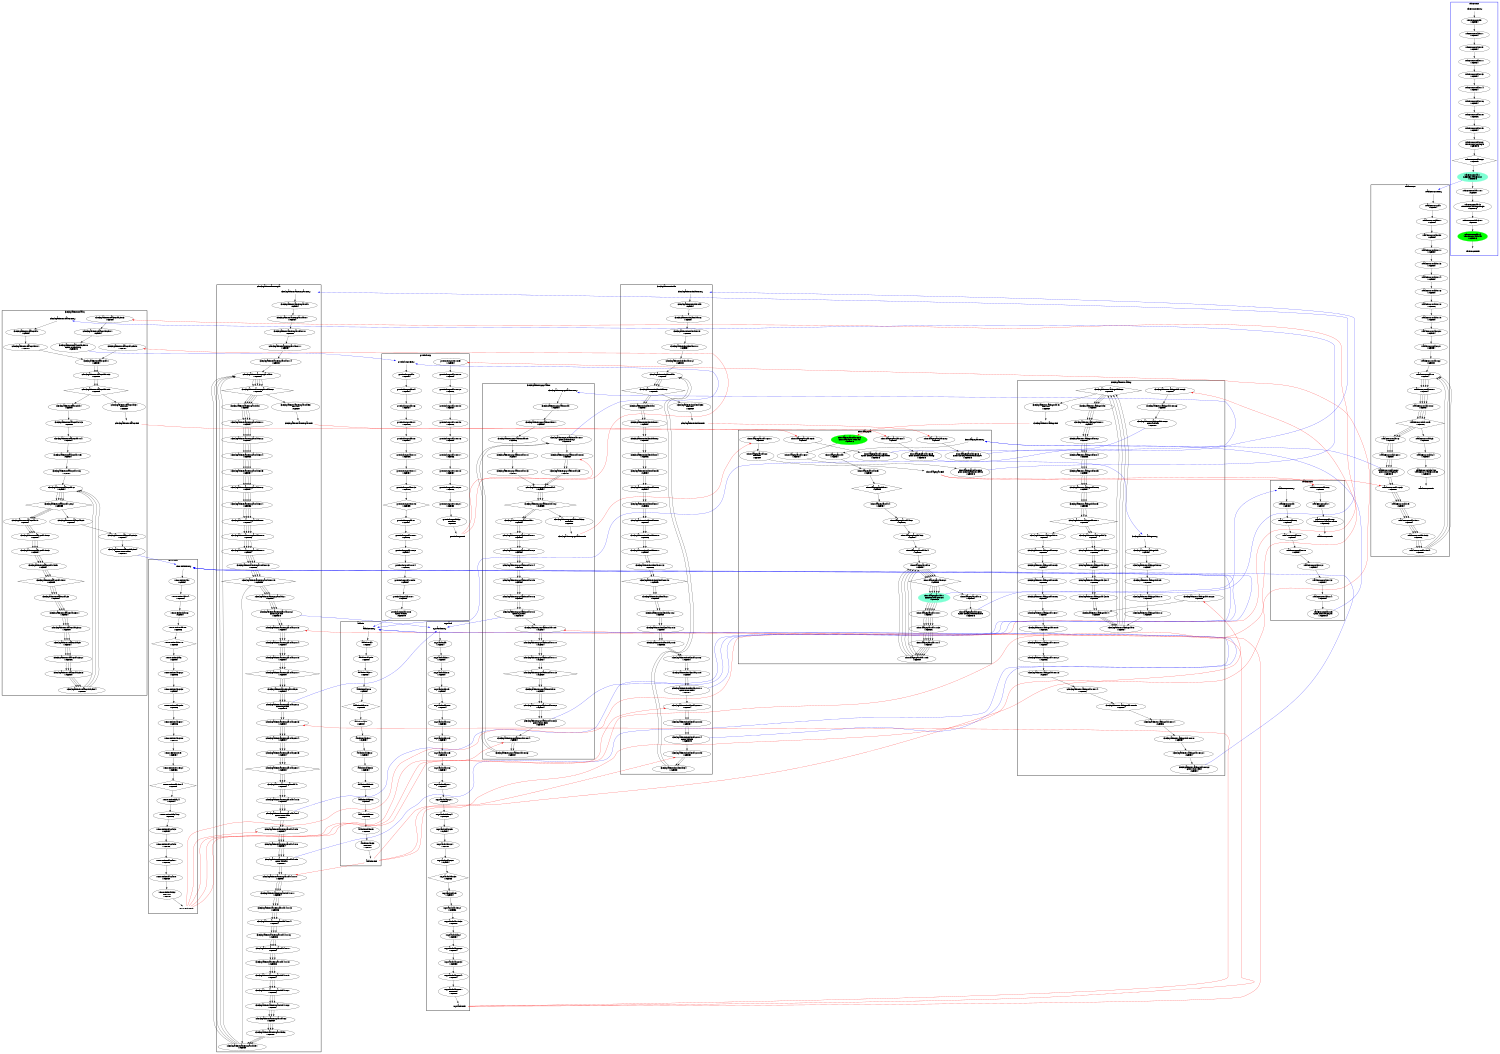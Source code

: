 digraph "CFG" {
fontsize=10;
orientation="portrait";
rankdir="TB";
size="10,8";
check_patients_realloc__bb12 [fontsize=10, label="\"check_patients_realloc__bb12\"\nWCET=4", width="0.01"];
check_patients_realloc__bb29__3 [fontsize=10, label="\"check_patients_realloc__bb29__3\"\nWCET=4", width="0.01"];
check_patients_realloc__bb [fontsize=10, label="\"check_patients_realloc__bb\"\nWCET=4", width="0.01"];
check_patients_realloc_entry [color="white", fontsize=10, height="0.01", label="check_patients_realloc_entry", width="0.01"];
check_patients_realloc__bb1__5 [fontsize=10, label="\"check_patients_realloc__bb1__5\"\nWCET=5", shape=diamond, width="0.01"];
check_patients_realloc__bb25__3 [fontsize=10, label="\"check_patients_realloc__bb25__3\"\nWCET=4", width="0.01"];
check_patients_realloc__bb15 [fontsize=10, label="\"check_patients_realloc__bb15\"\nWCET=4", width="0.01"];
check_patients_realloc__bb29__4 [fontsize=10, label="check_patients_realloc__bb29__4\nCALL removeList\nWCET=17", width="0.01"];
check_patients_realloc__bb29__5 [fontsize=10, label="\"check_patients_realloc__bb29__5\"\nWCET=4", width="0.01"];
check_patients_realloc__bb15__2 [fontsize=10, label="\"check_patients_realloc__bb15__2\"\nWCET=4", width="0.01"];
check_patients_realloc_exit [color="white", fontsize=10, label="check_patients_realloc_exit", width="0.01"];
check_patients_realloc__bb7__5 [fontsize=10, label="\"check_patients_realloc__bb7__5\"\nWCET=4", width="0.01"];
check_patients_realloc__bb15__5 [fontsize=10, label="\"check_patients_realloc__bb15__5\"\nWCET=4", width="0.01"];
check_patients_realloc__bb25__4 [fontsize=10, label="\"check_patients_realloc__bb25__4\"\nWCET=0", width="0.01"];
check_patients_realloc__bb29__8 [fontsize=10, label="check_patients_realloc__bb29__8\nCALL put_in_hosp\nWCET=15", width="0.01"];
check_patients_realloc__bb1 [fontsize=10, label="\"check_patients_realloc__bb1\"\nWCET=4", width="0.01"];
check_patients_realloc__bb29__7 [fontsize=10, label="\"check_patients_realloc__bb29__7\"\nWCET=4", width="0.01"];
check_patients_realloc__bb12__2 [fontsize=10, label="\"check_patients_realloc__bb12__2\"\nWCET=5", shape=diamond, width="0.01"];
check_patients_realloc__bb29__9 [fontsize=10, label="\"check_patients_realloc__bb29__9\"\nWCET=0", width="0.01"];
check_patients_realloc__bb7__3 [fontsize=10, label="\"check_patients_realloc__bb7__3\"\nWCET=8", width="0.01"];
check_patients_realloc__bb15__7 [fontsize=10, label="\"check_patients_realloc__bb15__7\"\nWCET=5", shape=diamond, width="0.01"];
check_patients_realloc__bb7 [fontsize=10, label="\"check_patients_realloc__bb7\"\nWCET=4", width="0.01"];
check_patients_realloc__bb23__1 [fontsize=10, label="\"check_patients_realloc__bb23__1\"\nWCET=4", width="0.01"];
check_patients_realloc__bb__7 [fontsize=10, label="\"check_patients_realloc__bb__7\"\nWCET=0", width="0.01"];
check_patients_realloc__bb1__3 [fontsize=10, label="\"check_patients_realloc__bb1__3\"\nWCET=8", width="0.01"];
check_patients_realloc__bb37 [fontsize=10, label="\"check_patients_realloc__bb37\"\nRETURN\nWCET=0", width="0.01"];
check_patients_realloc__bb7__4 [fontsize=10, label="\"check_patients_realloc__bb7__4\"\nWCET=4", width="0.01"];
check_patients_realloc__bb15__3 [fontsize=10, label="\"check_patients_realloc__bb15__3\"\nWCET=4", width="0.01"];
check_patients_realloc__bb25 [fontsize=10, label="\"check_patients_realloc__bb25\"\nWCET=4", width="0.01"];
check_patients_realloc__bb29 [fontsize=10, label="\"check_patients_realloc__bb29\"\nWCET=4", width="0.01"];
check_patients_realloc__bb23 [fontsize=10, label="\"check_patients_realloc__bb23\"\nWCET=4", width="0.01"];
check_patients_realloc__bb23__2 [fontsize=10, label="\"check_patients_realloc__bb23__2\"\nWCET=0", width="0.01"];
check_patients_realloc__bb25__2 [fontsize=10, label="\"check_patients_realloc__bb25__2\"\nWCET=6", width="0.01"];
check_patients_realloc__bb7__6 [fontsize=10, label="\"check_patients_realloc__bb7__6\"\nWCET=0", width="0.01"];
addList__bb5__1 [fontsize=10, label="\"addList__bb5__1\"\nWCET=4", width="0.01"];
addList_entry [color="white", fontsize=10, height="0.01", label="addList_entry", width="0.01"];
addList__bb5__6 [fontsize=10, label="\"addList__bb5__6\"\nWCET=4", width="0.01"];
addList__bb5__2 [fontsize=10, label="\"addList__bb5__2\"\nWCET=4", width="0.01"];
addList_exit [color="white", fontsize=10, label="addList_exit", width="0.01"];
addList__bb [fontsize=10, label="\"addList__bb\"\nWCET=4", width="0.01"];
addList__bb5 [fontsize=10, label="\"addList__bb5\"\nWCET=4", width="0.01"];
addList__bb5__8 [fontsize=10, label="\"addList__bb5__8\"\nWCET=6", width="0.01"];
addList__bb__10 [fontsize=10, label="\"addList__bb__10\"\nWCET=5", shape=diamond, width="0.01"];
addList__bb5__5 [fontsize=10, label="\"addList__bb5__5\"\nWCET=6", width="0.01"];
addList__bb5__3 [fontsize=10, label="\"addList__bb5__3\"\nWCET=4", width="0.01"];
addList__bb5__9 [fontsize=10, label="\"addList__bb5__9\"\nWCET=0", width="0.01"];
addList__bb33 [fontsize=10, label="\"addList__bb33\"\nRETURN\nWCET=0", width="0.01"];
addList__bb__5 [fontsize=10, label="\"addList__bb__5\"\nWCET=4", width="0.01"];
addList__bb__8 [fontsize=10, label="\"addList__bb__8\"\nWCET=4", width="0.01"];
addList__bb__7 [fontsize=10, label="\"addList__bb__7\"\nWCET=4", width="0.01"];
put_in_hosp__bb__10 [fontsize=10, label="\"put_in_hosp__bb__10\"\nWCET=6", width="0.01"];
put_in_hosp__bb10__8 [fontsize=10, label="put_in_hosp__bb10__8\nCALL addList\nWCET=15", width="0.01"];
put_in_hosp__bb10__13 [fontsize=10, label="\"put_in_hosp__bb10__13\"\nWCET=4", width="0.01"];
put_in_hosp_exit [color="white", fontsize=10, label="put_in_hosp_exit", width="0.01"];
put_in_hosp__bb32 [fontsize=10, label="\"put_in_hosp__bb32\"\nRETURN\nWCET=0", width="0.01"];
put_in_hosp__bb10__15 [fontsize=10, label="\"put_in_hosp__bb10__15\"\nWCET=6", width="0.01"];
put_in_hosp__bb__7 [fontsize=10, label="\"put_in_hosp__bb__7\"\nWCET=6", width="0.01"];
put_in_hosp__bb10__17 [fontsize=10, label="\"put_in_hosp__bb10__17\"\nWCET=6", width="0.01"];
put_in_hosp__bb10__4 [fontsize=10, label="\"put_in_hosp__bb10__4\"\nWCET=6", width="0.01"];
put_in_hosp__bb__8 [fontsize=10, label="\"put_in_hosp__bb__8\"\nWCET=4", width="0.01"];
put_in_hosp__bb10__21 [fontsize=10, label="\"put_in_hosp__bb10__21\"\nWCET=0", width="0.01"];
put_in_hosp_entry [color="white", fontsize=10, height="0.01", label="put_in_hosp_entry", width="0.01"];
put_in_hosp__bb10__12 [fontsize=10, label="\"put_in_hosp__bb10__12\"\nWCET=6", width="0.01"];
put_in_hosp__bb10__7 [fontsize=10, label="\"put_in_hosp__bb10__7\"\nWCET=4", width="0.01"];
put_in_hosp__bb__6 [fontsize=10, label="\"put_in_hosp__bb__6\"\nWCET=4", width="0.01"];
put_in_hosp__bb [fontsize=10, label="\"put_in_hosp__bb\"\nWCET=4", width="0.01"];
put_in_hosp__bb__4 [fontsize=10, label="\"put_in_hosp__bb__4\"\nWCET=4", width="0.01"];
put_in_hosp__bb10__10 [fontsize=10, label="\"put_in_hosp__bb10__10\"\nWCET=4", width="0.01"];
put_in_hosp__bb10 [fontsize=10, label="\"put_in_hosp__bb10\"\nWCET=4", width="0.01"];
put_in_hosp__bb10__16 [fontsize=10, label="\"put_in_hosp__bb10__16\"\nWCET=4", width="0.01"];
put_in_hosp__bb10__9 [fontsize=10, label="\"put_in_hosp__bb10__9\"\nWCET=4", width="0.01"];
put_in_hosp__bb10__5 [fontsize=10, label="\"put_in_hosp__bb10__5\"\nWCET=4", width="0.01"];
put_in_hosp__bb10__2 [fontsize=10, label="\"put_in_hosp__bb10__2\"\nWCET=4", width="0.01"];
put_in_hosp__bb10__18 [fontsize=10, label="\"put_in_hosp__bb10__18\"\nWCET=4", width="0.01"];
put_in_hosp__bb10__20 [fontsize=10, label="\"put_in_hosp__bb10__20\"\nWCET=6", width="0.01"];
put_in_hosp__bb10__1 [fontsize=10, label="\"put_in_hosp__bb10__1\"\nWCET=6", width="0.01"];
put_in_hosp__bb__11 [fontsize=10, label="\"put_in_hosp__bb__11\"\nWCET=4", width="0.01"];
put_in_hosp__bb__15 [fontsize=10, label="\"put_in_hosp__bb__15\"\nWCET=5", shape=diamond, width="0.01"];
put_in_hosp__bb__13 [fontsize=10, label="\"put_in_hosp__bb__13\"\nWCET=6", width="0.01"];
check_patients_assess_par_entry [color="white", fontsize=10, height="0.01", label="check_patients_assess_par_entry", width="0.01"];
check_patients_assess_par__bb41__22 [fontsize=10, label="\"check_patients_assess_par__bb41__22\"\nWCET=0", width="0.01"];
check_patients_assess_par__bb8__11 [fontsize=10, label="\"check_patients_assess_par__bb8__11\"\nWCET=4", width="0.01"];
check_patients_assess_par__bb28__4 [fontsize=10, label="\"check_patients_assess_par__bb28__4\"\nWCET=4", width="0.01"];
check_patients_assess_par__bb41__3 [fontsize=10, label="\"check_patients_assess_par__bb41__3\"\nWCET=4", width="0.01"];
check_patients_assess_par__bb41__14 [fontsize=10, label="\"check_patients_assess_par__bb41__14\"\nWCET=4", width="0.01"];
check_patients_assess_par__bb8__4 [fontsize=10, label="\"check_patients_assess_par__bb8__4\"\nWCET=6", width="0.01"];
check_patients_assess_par__bb8__5 [fontsize=10, label="\"check_patients_assess_par__bb8__5\"\nWCET=4", width="0.01"];
check_patients_assess_par__bb41__13 [fontsize=10, label="\"check_patients_assess_par__bb41__13\"\nWCET=6", width="0.01"];
check_patients_assess_par__bb41__17 [fontsize=10, label="\"check_patients_assess_par__bb41__17\"\nWCET=4", width="0.01"];
check_patients_assess_par__bb8__2 [fontsize=10, label="\"check_patients_assess_par__bb8__2\"\nWCET=4", width="0.01"];
check_patients_assess_par__bb8__6 [fontsize=10, label="\"check_patients_assess_par__bb8__6\"\nWCET=4", width="0.01"];
check_patients_assess_par__bb41__19 [fontsize=10, label="\"check_patients_assess_par__bb41__19\"\nWCET=4", width="0.01"];
check_patients_assess_par__bb21__7 [fontsize=10, label="\"check_patients_assess_par__bb21__7\"\nWCET=0", shape=diamond, width="0.01"];
check_patients_assess_par__bb41__4 [fontsize=10, label="check_patients_assess_par__bb41__4\nCALL removeList\nWCET=17", width="0.01"];
check_patients_assess_par__bb41__11 [fontsize=10, label="\"check_patients_assess_par__bb41__11\"\nWCET=4", width="0.01"];
check_patients_assess_par_exit [color="white", fontsize=10, label="check_patients_assess_par_exit", width="0.01"];
check_patients_assess_par__bb21__2 [fontsize=10, label="check_patients_assess_par__bb21__2\nCALL my_rand\nWCET=15", width="0.01"];
check_patients_assess_par__bb28__7 [fontsize=10, label="\"check_patients_assess_par__bb28__7\"\nWCET=0", shape=diamond, width="0.01"];
check_patients_assess_par__bb41__5 [fontsize=10, label="\"check_patients_assess_par__bb41__5\"\nWCET=4", width="0.01"];
check_patients_assess_par__bb__11 [fontsize=10, label="\"check_patients_assess_par__bb__11\"\nWCET=4", width="0.01"];
check_patients_assess_par__bb96 [fontsize=10, label="\"check_patients_assess_par__bb96\"\nWCET=0", width="0.01"];
check_patients_assess_par__bb8__13 [fontsize=10, label="\"check_patients_assess_par__bb8__13\"\nWCET=6", width="0.01"];
check_patients_assess_par__bb__10 [fontsize=10, label="\"check_patients_assess_par__bb__10\"\nWCET=8", width="0.01"];
check_patients_assess_par__bb8__8 [fontsize=10, label="\"check_patients_assess_par__bb8__8\"\nWCET=4", width="0.01"];
check_patients_assess_par__bb8__15 [fontsize=10, label="\"check_patients_assess_par__bb8__15\"\nWCET=5", shape=diamond, width="0.01"];
check_patients_assess_par__bb28__5 [fontsize=10, label="\"check_patients_assess_par__bb28__5\"\nWCET=4", width="0.01"];
check_patients_assess_par__bb41 [fontsize=10, label="\"check_patients_assess_par__bb41\"\nWCET=4", width="0.01"];
check_patients_assess_par__bb82 [fontsize=10, label="\"check_patients_assess_par__bb82\"\nWCET=0", width="0.01"];
check_patients_assess_par__bb21 [fontsize=10, label="\"check_patients_assess_par__bb21\"\nWCET=4", width="0.01"];
check_patients_assess_par__bb41__9 [fontsize=10, label="check_patients_assess_par__bb41__9\nCALL addList\nWCET=17", width="0.01"];
check_patients_assess_par__bb5 [fontsize=10, label="\"check_patients_assess_par__bb5\"\nWCET=4", width="0.01"];
check_patients_assess_par__bb97 [fontsize=10, label="\"check_patients_assess_par__bb97\"\nWCET=0", width="0.01"];
check_patients_assess_par__bb21__5 [fontsize=10, label="\"check_patients_assess_par__bb21__5\"\nWCET=4", width="0.01"];
check_patients_assess_par__bb41__16 [fontsize=10, label="\"check_patients_assess_par__bb41__16\"\nWCET=6", width="0.01"];
check_patients_assess_par__bb5__2 [fontsize=10, label="\"check_patients_assess_par__bb5__2\"\nWCET=5", shape=diamond, width="0.01"];
check_patients_assess_par__bb41__10 [fontsize=10, label="\"check_patients_assess_par__bb41__10\"\nWCET=4", width="0.01"];
check_patients_assess_par__bb98 [fontsize=10, label="\"check_patients_assess_par__bb98\"\nRETURN\nWCET=0", width="0.01"];
check_patients_assess_par__bb41__21 [fontsize=10, label="\"check_patients_assess_par__bb41__21\"\nWCET=6", width="0.01"];
check_patients_assess_par__bb8__10 [fontsize=10, label="\"check_patients_assess_par__bb8__10\"\nWCET=6", width="0.01"];
check_patients_assess_par__bb__7 [fontsize=10, label="\"check_patients_assess_par__bb__7\"\nWCET=4", width="0.01"];
check_patients_assess_par__bb41__18 [fontsize=10, label="\"check_patients_assess_par__bb41__18\"\nWCET=6", width="0.01"];
check_patients_assess_par__bb8__7 [fontsize=10, label="\"check_patients_assess_par__bb8__7\"\nWCET=6", width="0.01"];
check_patients_assess_par__bb8__1 [fontsize=10, label="\"check_patients_assess_par__bb8__1\"\nWCET=4", width="0.01"];
check_patients_assess_par__bb21__4 [fontsize=10, label="\"check_patients_assess_par__bb21__4\"\nWCET=4", width="0.01"];
check_patients_assess_par__bb8 [fontsize=10, label="\"check_patients_assess_par__bb8\"\nWCET=4", width="0.01"];
check_patients_assess_par__bb28__2 [fontsize=10, label="check_patients_assess_par__bb28__2\nCALL my_rand\nWCET=15", width="0.01"];
check_patients_assess_par__bb28__3 [fontsize=10, label="\"check_patients_assess_par__bb28__3\"\nWCET=4", width="0.01"];
check_patients_assess_par__bb [fontsize=10, label="\"check_patients_assess_par__bb\"\nWCET=4", width="0.01"];
check_patients_assess_par__bb28 [fontsize=10, label="\"check_patients_assess_par__bb28\"\nWCET=4", width="0.01"];
check_patients_assess_par__bb41__8 [fontsize=10, label="\"check_patients_assess_par__bb41__8\"\nWCET=4", width="0.01"];
check_patients_assess_par__bb21__3 [fontsize=10, label="\"check_patients_assess_par__bb21__3\"\nWCET=4", width="0.01"];
check_patients_assess_par__bb__14 [fontsize=10, label="\"check_patients_assess_par__bb__14\"\nWCET=0", width="0.01"];
my_rand__bb__10 [fontsize=10, label="\"my_rand__bb__10\"\nWCET=4", width="0.01"];
my_rand__bb__13 [fontsize=10, label="\"my_rand__bb__13\"\nWCET=4", width="0.01"];
my_rand__bb22__7 [fontsize=10, label="\"my_rand__bb22__7\"\nRETURN\nWCET=0", width="0.01"];
my_rand__bb__15 [fontsize=10, label="\"my_rand__bb__15\"\nWCET=16", width="0.01"];
my_rand__bb__21 [fontsize=10, label="\"my_rand__bb__21\"\nWCET=4", width="0.01"];
my_rand__bb__28 [fontsize=10, label="\"my_rand__bb__28\"\nWCET=4", width="0.01"];
my_rand__bb19 [fontsize=10, label="\"my_rand__bb19\"\nWCET=4", width="0.01"];
my_rand__bb__9 [fontsize=10, label="\"my_rand__bb__9\"\nWCET=4", width="0.01"];
my_rand__bb19__2 [fontsize=10, label="\"my_rand__bb19__2\"\nWCET=6", width="0.01"];
my_rand_exit [color="white", fontsize=10, label="my_rand_exit", width="0.01"];
my_rand__bb [fontsize=10, label="\"my_rand__bb\"\nWCET=4", width="0.01"];
my_rand__bb__12 [fontsize=10, label="\"my_rand__bb__12\"\nWCET=8", width="0.01"];
my_rand__bb__27 [fontsize=10, label="\"my_rand__bb__27\"\nWCET=8", width="0.01"];
my_rand__bb__16 [fontsize=10, label="\"my_rand__bb__16\"\nWCET=4", width="0.01"];
my_rand__bb__25 [fontsize=10, label="\"my_rand__bb__25\"\nWCET=4", width="0.01"];
my_rand__bb__24 [fontsize=10, label="\"my_rand__bb__24\"\nWCET=20", width="0.01"];
my_rand__bb__17 [fontsize=10, label="\"my_rand__bb__17\"\nWCET=4", width="0.01"];
my_rand_entry [color="white", fontsize=10, height="0.01", label="my_rand_entry", width="0.01"];
my_rand__bb__7 [fontsize=10, label="\"my_rand__bb__7\"\nWCET=4", width="0.01"];
my_rand__bb22__3 [fontsize=10, label="\"my_rand__bb22__3\"\nWCET=8", width="0.01"];
my_rand__bb22 [fontsize=10, label="\"my_rand__bb22\"\nWCET=4", width="0.01"];
my_rand__bb__30 [fontsize=10, label="\"my_rand__bb__30\"\nWCET=5", shape=diamond, width="0.01"];
my_rand__bb__8 [fontsize=10, label="\"my_rand__bb__8\"\nWCET=4", width="0.01"];
my_rand__bb22__2 [fontsize=10, label="\"my_rand__bb22__2\"\nWCET=4", width="0.01"];
my_rand__bb22__4 [fontsize=10, label="\"my_rand__bb22__4\"\nWCET=4", width="0.01"];
my_rand__bb19__3 [fontsize=10, label="\"my_rand__bb19__3\"\nWCET=0", width="0.01"];
_taskFunc0___bb__10 [fontsize=10, label="\"_taskFunc0___bb__10\"\nWCET=4", width="0.01"];
_taskFunc0___bb__16 [fontsize=10, label="\"_taskFunc0___bb__16\"\nWCET=0", width="0.01"];
_taskFunc0__exit [color="white", fontsize=10, label="_taskFunc0__exit", width="0.01"];
_taskFunc0___bb__6 [fontsize=10, label="\"_taskFunc0___bb__6\"\nWCET=4", width="0.01"];
_taskFunc0___bb7 [fontsize=10, label="\"_taskFunc0___bb7\"\nWCET=4", width="0.01"];
_taskFunc0___bb__12 [fontsize=10, label="\"_taskFunc0___bb__12\"\nWCET=4", width="0.01"];
_taskFunc0___bb__15 [fontsize=10, label="_taskFunc0___bb__15\nCALL sim_village_par\nWCET=13", width="0.01"];
_taskFunc0___bb__13 [fontsize=10, label="\"_taskFunc0___bb__13\"\nWCET=4", width="0.01"];
_taskFunc0__entry [color="white", fontsize=10, height="0.01", label="_taskFunc0__entry", width="0.01"];
_taskFunc0___bb [fontsize=10, label="\"_taskFunc0___bb\"\nWCET=4", width="0.01"];
_taskFunc0___bb__14 [fontsize=10, label="\"_taskFunc0___bb__14\"\nWCET=4", width="0.01"];
_taskFunc0___bb__8 [fontsize=10, label="\"_taskFunc0___bb__8\"\nWCET=4", width="0.01"];
_taskFunc0___bb7__2 [fontsize=10, label="_taskFunc0___bb7__2\n(_taskFunc0_)taskenv_free\nWCET=13", width="0.01"];
check_patients_population__bb18__7 [fontsize=10, label="check_patients_population__bb18__7\nCALL put_in_hosp\nWCET=15", width="0.01"];
check_patients_population__bb25 [fontsize=10, label="\"check_patients_population__bb25\"\nWCET=0", width="0.01"];
check_patients_population__bb4 [fontsize=10, label="\"check_patients_population__bb4\"\nWCET=4", width="0.01"];
check_patients_population__bb18 [fontsize=10, label="\"check_patients_population__bb18\"\nWCET=4", width="0.01"];
check_patients_population__bb7__5 [fontsize=10, label="\"check_patients_population__bb7__5\"\nWCET=4", width="0.01"];
check_patients_population__bb4__2 [fontsize=10, label="\"check_patients_population__bb4__2\"\nWCET=5", shape=diamond, width="0.01"];
check_patients_population__bb__10 [fontsize=10, label="\"check_patients_population__bb__10\"\nWCET=4", width="0.01"];
check_patients_population__bb [fontsize=10, label="\"check_patients_population__bb\"\nWCET=4", width="0.01"];
check_patients_population__bb7__13 [fontsize=10, label="\"check_patients_population__bb7__13\"\nWCET=0", shape=diamond, width="0.01"];
check_patients_population__bb18__8 [fontsize=10, label="\"check_patients_population__bb18__8\"\nWCET=0", width="0.01"];
check_patients_population__bb__13 [fontsize=10, label="\"check_patients_population__bb__13\"\nWCET=0", width="0.01"];
check_patients_population__bb7__4 [fontsize=10, label="\"check_patients_population__bb7__4\"\nWCET=6", width="0.01"];
check_patients_population__bb7__2 [fontsize=10, label="\"check_patients_population__bb7__2\"\nWCET=4", width="0.01"];
check_patients_population__bb18__6 [fontsize=10, label="\"check_patients_population__bb18__6\"\nWCET=4", width="0.01"];
check_patients_population__bb__9 [fontsize=10, label="\"check_patients_population__bb__9\"\nWCET=6", width="0.01"];
check_patients_population__bb18__2 [fontsize=10, label="\"check_patients_population__bb18__2\"\nWCET=4", width="0.01"];
check_patients_population__bb26 [fontsize=10, label="\"check_patients_population__bb26\"\nRETURN\nWCET=0", width="0.01"];
check_patients_population__bb7__11 [fontsize=10, label="\"check_patients_population__bb7__11\"\nWCET=4", width="0.01"];
check_patients_population__bb7__6 [fontsize=10, label="\"check_patients_population__bb7__6\"\nWCET=4", width="0.01"];
check_patients_population__bb7__1 [fontsize=10, label="\"check_patients_population__bb7__1\"\nWCET=4", width="0.01"];
check_patients_population__bb7__8 [fontsize=10, label="check_patients_population__bb7__8\nCALL my_rand\nWCET=15", width="0.01"];
check_patients_population__bb18__4 [fontsize=10, label="\"check_patients_population__bb18__4\"\nWCET=4", width="0.01"];
check_patients_population__bb7__10 [fontsize=10, label="\"check_patients_population__bb7__10\"\nWCET=4", width="0.01"];
check_patients_population_entry [color="white", fontsize=10, height="0.01", label="check_patients_population_entry", width="0.01"];
check_patients_population__bb__7 [fontsize=10, label="\"check_patients_population__bb__7\"\nWCET=4", width="0.01"];
check_patients_population__bb18__3 [fontsize=10, label="check_patients_population__bb18__3\nCALL removeList\nWCET=15", width="0.01"];
check_patients_population__bb7__9 [fontsize=10, label="\"check_patients_population__bb7__9\"\nWCET=4", width="0.01"];
check_patients_population__bb7 [fontsize=10, label="\"check_patients_population__bb7\"\nWCET=4", width="0.01"];
check_patients_population_exit [color="white", fontsize=10, label="check_patients_population_exit", width="0.01"];
check_patients_inside__bb__9 [fontsize=10, label="\"check_patients_inside__bb__9\"\nWCET=8", width="0.01"];
check_patients_inside__bb8 [fontsize=10, label="\"check_patients_inside__bb8\"\nWCET=4", width="0.01"];
check_patients_inside__bb34 [fontsize=10, label="\"check_patients_inside__bb34\"\nWCET=0", width="0.01"];
check_patients_inside__bb__10 [fontsize=10, label="\"check_patients_inside__bb__10\"\nWCET=4", width="0.01"];
check_patients_inside__bb21__3 [fontsize=10, label="\"check_patients_inside__bb21__3\"\nWCET=4", width="0.01"];
check_patients_inside__bb8__6 [fontsize=10, label="\"check_patients_inside__bb8__6\"\nWCET=4", width="0.01"];
check_patients_inside__bb21__2 [fontsize=10, label="\"check_patients_inside__bb21__2\"\nWCET=8", width="0.01"];
check_patients_inside__bb21__13 [fontsize=10, label="\"check_patients_inside__bb21__13\"\nWCET=4", width="0.01"];
check_patients_inside__bb8__10 [fontsize=10, label="\"check_patients_inside__bb8__10\"\nWCET=6", width="0.01"];
check_patients_inside__bb8__8 [fontsize=10, label="\"check_patients_inside__bb8__8\"\nWCET=4", width="0.01"];
check_patients_inside__bb5__2 [fontsize=10, label="\"check_patients_inside__bb5__2\"\nWCET=5", shape=diamond, width="0.01"];
check_patients_inside_exit [color="white", fontsize=10, label="check_patients_inside_exit", width="0.01"];
check_patients_inside__bb [fontsize=10, label="\"check_patients_inside__bb\"\nWCET=4", width="0.01"];
check_patients_inside__bb8__1 [fontsize=10, label="\"check_patients_inside__bb8__1\"\nWCET=4", width="0.01"];
check_patients_inside__bb8__5 [fontsize=10, label="\"check_patients_inside__bb8__5\"\nWCET=4", width="0.01"];
check_patients_inside__bb21__11 [fontsize=10, label="\"check_patients_inside__bb21__11\"\nWCET=4", width="0.01"];
check_patients_inside__bb8__4 [fontsize=10, label="\"check_patients_inside__bb8__4\"\nWCET=6", width="0.01"];
check_patients_inside__bb21__10 [fontsize=10, label="check_patients_inside__bb21__10\nCALL removeList\nWCET=17", width="0.01"];
check_patients_inside__bb8__15 [fontsize=10, label="\"check_patients_inside__bb8__15\"\nWCET=5", shape=diamond, width="0.01"];
check_patients_inside__bb__12 [fontsize=10, label="\"check_patients_inside__bb__12\"\nWCET=0", width="0.01"];
check_patients_inside__bb8__13 [fontsize=10, label="\"check_patients_inside__bb8__13\"\nWCET=6", width="0.01"];
check_patients_inside__bb8__2 [fontsize=10, label="\"check_patients_inside__bb8__2\"\nWCET=4", width="0.01"];
check_patients_inside__bb8__11 [fontsize=10, label="\"check_patients_inside__bb8__11\"\nWCET=4", width="0.01"];
check_patients_inside_entry [color="white", fontsize=10, height="0.01", label="check_patients_inside_entry", width="0.01"];
check_patients_inside__bb35 [fontsize=10, label="\"check_patients_inside__bb35\"\nRETURN\nWCET=0", width="0.01"];
check_patients_inside__bb21__9 [fontsize=10, label="\"check_patients_inside__bb21__9\"\nWCET=4", width="0.01"];
check_patients_inside__bb__6 [fontsize=10, label="\"check_patients_inside__bb__6\"\nWCET=4", width="0.01"];
check_patients_inside__bb21__14 [fontsize=10, label="check_patients_inside__bb21__14\nCALL addList\nWCET=15", width="0.01"];
check_patients_inside__bb21__5 [fontsize=10, label="\"check_patients_inside__bb21__5\"\nWCET=6", width="0.01"];
check_patients_inside__bb21__15 [fontsize=10, label="\"check_patients_inside__bb21__15\"\nWCET=0", width="0.01"];
check_patients_inside__bb8__7 [fontsize=10, label="\"check_patients_inside__bb8__7\"\nWCET=6", width="0.01"];
check_patients_inside__bb5 [fontsize=10, label="\"check_patients_inside__bb5\"\nWCET=4", width="0.01"];
check_patients_inside__bb21 [fontsize=10, label="\"check_patients_inside__bb21\"\nWCET=4", width="0.01"];
check_patients_inside__bb21__6 [fontsize=10, label="\"check_patients_inside__bb21__6\"\nWCET=4", width="0.01"];
removeList__bb__8 [fontsize=10, label="\"removeList__bb__8\"\nWCET=6", width="0.01"];
removeList__bb24__5 [fontsize=10, label="\"removeList__bb24__5\"\nWCET=6", width="0.01"];
removeList_exit [color="white", fontsize=10, label="removeList_exit", width="0.01"];
removeList__bb19 [fontsize=10, label="\"removeList__bb19\"\nWCET=4", width="0.01"];
removeList__bb19__4 [fontsize=10, label="\"removeList__bb19__4\"\nWCET=5", shape=diamond, width="0.01"];
removeList__bb24__3 [fontsize=10, label="\"removeList__bb24__3\"\nWCET=4", width="0.01"];
removeList__bb6__2 [fontsize=10, label="\"removeList__bb6__2\"\nWCET=6", width="0.01"];
removeList__bb32 [fontsize=10, label="\"removeList__bb32\"\nRETURN\nWCET=0", width="0.01"];
removeList__bb6__5 [fontsize=10, label="\"removeList__bb6__5\"\nWCET=6", width="0.01"];
removeList__bb [fontsize=10, label="\"removeList__bb\"\nWCET=4", width="0.01"];
removeList__bb24__8 [fontsize=10, label="\"removeList__bb24__8\"\nWCET=0", width="0.01"];
removeList_entry [color="white", fontsize=10, height="0.01", label="removeList_entry", width="0.01"];
removeList__bb24 [fontsize=10, label="\"removeList__bb24\"\nWCET=4", width="0.01"];
removeList__bb24__7 [fontsize=10, label="\"removeList__bb24__7\"\nWCET=6", width="0.01"];
removeList__bb6__3 [fontsize=10, label="\"removeList__bb6__3\"\nWCET=4", width="0.01"];
removeList__bb6__7 [fontsize=10, label="\"removeList__bb6__7\"\nWCET=6", width="0.01"];
removeList__bb6__8 [fontsize=10, label="\"removeList__bb6__8\"\nWCET=0", width="0.01"];
removeList__bb__4 [fontsize=10, label="\"removeList__bb__4\"\nWCET=4", width="0.01"];
removeList__bb6 [fontsize=10, label="\"removeList__bb6\"\nWCET=4", width="0.01"];
removeList__bb24__2 [fontsize=10, label="\"removeList__bb24__2\"\nWCET=6", width="0.01"];
removeList__bb19__2 [fontsize=10, label="\"removeList__bb19__2\"\nWCET=6", width="0.01"];
removeList__bb__6 [fontsize=10, label="\"removeList__bb__6\"\nWCET=4", width="0.01"];
removeList__bb__10 [fontsize=10, label="\"removeList__bb__10\"\nWCET=5", shape=diamond, width="0.01"];
_taskFunc1___bb10 [fontsize=10, label="\"_taskFunc1___bb10\"\nWCET=4", width="0.01"];
_taskFunc1___bb16__2 [fontsize=10, label="_taskFunc1___bb16__2\nCALL sim_village_par\nWCET=13", width="0.01"];
_taskFunc1___bb16__3 [fontsize=10, label="\"_taskFunc1___bb16__3\"\nWCET=0", width="0.01"];
_taskFunc1___bb [fontsize=10, label="\"_taskFunc1___bb\"\nWCET=4", width="0.01"];
_taskFunc1___bb24 [fontsize=10, label="\"_taskFunc1___bb24\"\nWCET=4", width="0.01"];
_taskFunc1___bb19__1 [fontsize=10, label="\"_taskFunc1___bb19__1\"\nWCET=4", width="0.01"];
_taskFunc1__exit [color="white", fontsize=10, label="_taskFunc1__exit", width="0.01"];
_taskFunc1___bb16__1 [fontsize=10, label="\"_taskFunc1___bb16__1\"\nWCET=4", width="0.01"];
_taskFunc1___bb__19 [fontsize=10, label="\"_taskFunc1___bb__19\"\nWCET=4", width="0.01"];
_taskFunc1___bb16 [fontsize=10, label="\"_taskFunc1___bb16\"\nWCET=4", width="0.01"];
_taskFunc1__entry [color="white", fontsize=10, height="0.01", label="_taskFunc1__entry", width="0.01"];
_taskFunc1___bb23 [fontsize=10, label="\"_taskFunc1___bb23\"\nWCET=0", width="0.01"];
_taskFunc1___bb10__2 [fontsize=10, label="\"_taskFunc1___bb10__2\"\nWCET=4", width="0.01"];
_taskFunc1___bb19 [fontsize=10, label="\"_taskFunc1___bb19\"\nWCET=4", width="0.01"];
_taskFunc1___bb__11 [fontsize=10, label="\"_taskFunc1___bb__11\"\nWCET=4", width="0.01"];
_taskFunc1___bb__7 [fontsize=10, label="\"_taskFunc1___bb__7\"\nWCET=4", width="0.01"];
_taskFunc1___bb19__4 [fontsize=10, label="\"_taskFunc1___bb19__4\"\nWCET=0", width="0.01"];
_taskFunc1___bb__20 [fontsize=10, label="\"_taskFunc1___bb__20\"\nWCET=4", width="0.01"];
_taskFunc1___bb__18 [fontsize=10, label="\"_taskFunc1___bb__18\"\nWCET=6", width="0.01"];
_taskFunc1___bb19__3 [fontsize=10, label="\"_taskFunc1___bb19__3\"\nWCET=6", width="0.01"];
_taskFunc1___bb__13 [fontsize=10, label="\"_taskFunc1___bb__13\"\nWCET=4", width="0.01"];
_taskFunc1___bb10__5 [fontsize=10, label="\"_taskFunc1___bb10__5\"\nWCET=6", shape=diamond, width="0.01"];
_taskFunc1___bb24__2 [fontsize=10, label="_taskFunc1___bb24__2\n(_taskFunc1_)taskenv_free\nWCET=13", width="0.01"];
_taskFunc1___bb__22 [fontsize=10, label="\"_taskFunc1___bb__22\"\nWCET=0", width="0.01"];
_taskFunc1___bb__9 [fontsize=10, label="\"_taskFunc1___bb__9\"\nWCET=4", width="0.01"];
_taskFunc1___bb__16 [fontsize=10, label="\"_taskFunc1___bb__16\"\nWCET=4", width="0.01"];
_taskFunc1___bb10__1 [fontsize=10, label="\"_taskFunc1___bb10__1\"\nWCET=4", width="0.01"];
_taskFunc1___bb__21 [fontsize=10, label="\"_taskFunc1___bb__21\"\nWCET=4", width="0.01"];
_taskFunc1___bb__14 [fontsize=10, label="\"_taskFunc1___bb__14\"\nWCET=4", width="0.01"];
check_patients_waiting_exit [color="white", fontsize=10, label="check_patients_waiting_exit", width="0.01"];
check_patients_waiting__bb18__10 [fontsize=10, label="\"check_patients_waiting__bb18__10\"\nWCET=4", width="0.01"];
check_patients_waiting__bb8__2 [fontsize=10, label="\"check_patients_waiting__bb8__2\"\nWCET=4", width="0.01"];
check_patients_waiting__bb8__4 [fontsize=10, label="\"check_patients_waiting__bb8__4\"\nWCET=6", width="0.01"];
check_patients_waiting_entry [color="white", fontsize=10, height="0.01", label="check_patients_waiting_entry", width="0.01"];
check_patients_waiting__bb5__2 [fontsize=10, label="\"check_patients_waiting__bb5__2\"\nWCET=5", shape=diamond, width="0.01"];
check_patients_waiting__bb18__14 [fontsize=10, label="\"check_patients_waiting__bb18__14\"\nWCET=6", width="0.01"];
check_patients_waiting__bb18__17 [fontsize=10, label="\"check_patients_waiting__bb18__17\"\nWCET=6", width="0.01"];
check_patients_waiting__bb18__21 [fontsize=10, label="\"check_patients_waiting__bb18__21\"\nWCET=4", width="0.01"];
check_patients_waiting__bb18__12 [fontsize=10, label="\"check_patients_waiting__bb18__12\"\nWCET=6", width="0.01"];
check_patients_waiting__bb8__9 [fontsize=10, label="\"check_patients_waiting__bb8__9\"\nWCET=8", width="0.01"];
check_patients_waiting__bb18 [fontsize=10, label="\"check_patients_waiting__bb18\"\nWCET=4", width="0.01"];
check_patients_waiting__bb48 [fontsize=10, label="\"check_patients_waiting__bb48\"\nRETURN\nWCET=0", width="0.01"];
check_patients_waiting__bb [fontsize=10, label="\"check_patients_waiting__bb\"\nWCET=4", width="0.01"];
check_patients_waiting__bb18__13 [fontsize=10, label="\"check_patients_waiting__bb18__13\"\nWCET=4", width="0.01"];
check_patients_waiting__bb__9 [fontsize=10, label="\"check_patients_waiting__bb__9\"\nWCET=8", width="0.01"];
check_patients_waiting__bb8 [fontsize=10, label="\"check_patients_waiting__bb8\"\nWCET=4", width="0.01"];
check_patients_waiting__bb8__1 [fontsize=10, label="\"check_patients_waiting__bb8__1\"\nWCET=4", width="0.01"];
check_patients_waiting__bb18__5 [fontsize=10, label="\"check_patients_waiting__bb18__5\"\nWCET=6", width="0.01"];
check_patients_waiting__bb42__1 [fontsize=10, label="\"check_patients_waiting__bb42__1\"\nWCET=6", width="0.01"];
check_patients_waiting__bb18__3 [fontsize=10, label="\"check_patients_waiting__bb18__3\"\nWCET=4", width="0.01"];
check_patients_waiting__bb18__22 [fontsize=10, label="check_patients_waiting__bb18__22\nCALL removeList\nWCET=17", width="0.01"];
check_patients_waiting__bb18__28 [fontsize=10, label="\"check_patients_waiting__bb18__28\"\nWCET=0", width="0.01"];
check_patients_waiting__bb__10 [fontsize=10, label="\"check_patients_waiting__bb__10\"\nWCET=4", width="0.01"];
check_patients_waiting__bb18__18 [fontsize=10, label="\"check_patients_waiting__bb18__18\"\nWCET=4", width="0.01"];
check_patients_waiting__bb18__2 [fontsize=10, label="\"check_patients_waiting__bb18__2\"\nWCET=8", width="0.01"];
check_patients_waiting__bb42__2 [fontsize=10, label="\"check_patients_waiting__bb42__2\"\nWCET=4", width="0.01"];
check_patients_waiting__bb18__26 [fontsize=10, label="\"check_patients_waiting__bb18__26\"\nWCET=4", width="0.01"];
check_patients_waiting__bb18__9 [fontsize=10, label="\"check_patients_waiting__bb18__9\"\nWCET=6", width="0.01"];
check_patients_waiting__bb18__15 [fontsize=10, label="\"check_patients_waiting__bb18__15\"\nWCET=4", width="0.01"];
check_patients_waiting__bb47 [fontsize=10, label="\"check_patients_waiting__bb47\"\nWCET=0", width="0.01"];
check_patients_waiting__bb42__5 [fontsize=10, label="\"check_patients_waiting__bb42__5\"\nWCET=0", width="0.01"];
check_patients_waiting__bb8__11 [fontsize=10, label="\"check_patients_waiting__bb8__11\"\nWCET=5", shape=diamond, width="0.01"];
check_patients_waiting__bb42__4 [fontsize=10, label="\"check_patients_waiting__bb42__4\"\nWCET=6", width="0.01"];
check_patients_waiting__bb5 [fontsize=10, label="\"check_patients_waiting__bb5\"\nWCET=4", width="0.01"];
check_patients_waiting__bb18__23 [fontsize=10, label="\"check_patients_waiting__bb18__23\"\nWCET=4", width="0.01"];
check_patients_waiting__bb8__5 [fontsize=10, label="\"check_patients_waiting__bb8__5\"\nWCET=4", width="0.01"];
check_patients_waiting__bb18__7 [fontsize=10, label="\"check_patients_waiting__bb18__7\"\nWCET=4", width="0.01"];
check_patients_waiting__bb__6 [fontsize=10, label="\"check_patients_waiting__bb__6\"\nWCET=4", width="0.01"];
check_patients_waiting__bb42 [fontsize=10, label="\"check_patients_waiting__bb42\"\nWCET=4", width="0.01"];
check_patients_waiting__bb18__6 [fontsize=10, label="\"check_patients_waiting__bb18__6\"\nWCET=4", width="0.01"];
check_patients_waiting__bb18__27 [fontsize=10, label="check_patients_waiting__bb18__27\nCALL addList\nWCET=17", width="0.01"];
check_patients_waiting__bb__12 [fontsize=10, label="\"check_patients_waiting__bb__12\"\nWCET=0", width="0.01"];
check_patients_waiting__bb8__6 [fontsize=10, label="\"check_patients_waiting__bb8__6\"\nWCET=4", width="0.01"];
_thrFunc0___bb__19 [fontsize=10, label="\"_thrFunc0___bb__19\"\nWCET=4", width="0.01"];
_thrFunc0___bb14 [color=green, fontsize=10, label="_thrFunc0___bb14\n(_thrFunc0_)taskwait\nWCET=13", style=filled, width="0.01"];
_thrFunc0___bb__22 [fontsize=10, label="\"_thrFunc0___bb__22\"\nWCET=5", shape=diamond, width="0.01"];
_thrFunc0___bb__11 [fontsize=10, label="\"_thrFunc0___bb__11\"\nWCET=4", width="0.01"];
_thrFunc0___bb13 [fontsize=10, label="_thrFunc0___bb13\n(_thrFunc0_)leaving_single\nWCET=13", width="0.01"];
_thrFunc0___bb__18 [fontsize=10, label="\"_thrFunc0___bb__18\"\nWCET=6", width="0.01"];
_thrFunc0___bb13__1 [fontsize=10, label="\"_thrFunc0___bb13__1\"\nWCET=0", width="0.01"];
_thrFunc0___bb11 [color=aquamarine, fontsize=10, label="_thrFunc0___bb11\nCREATE _taskFunc1_\nWCET=13", style=filled, width="0.01"];
_thrFunc0___bb__9 [fontsize=10, label="\"_thrFunc0___bb__9\"\nWCET=4", width="0.01"];
_thrFunc0___bb__13 [fontsize=10, label="\"_thrFunc0___bb__13\"\nWCET=4", width="0.01"];
_thrFunc0__exit [color="white", fontsize=10, label="_thrFunc0__exit", width="0.01"];
_thrFunc0___bb__16 [fontsize=10, label="\"_thrFunc0___bb__16\"\nWCET=4", width="0.01"];
_thrFunc0___bb [fontsize=10, label="\"_thrFunc0___bb\"\nWCET=4", width="0.01"];
_thrFunc0___bb__20 [fontsize=10, label="_thrFunc0___bb__20\n(_thrFunc0_)mysingle\nWCET=13", width="0.01"];
_thrFunc0__entry [color="white", fontsize=10, height="0.01", label="_thrFunc0__entry", width="0.01"];
_thrFunc0___bb11__1 [fontsize=10, label="\"_thrFunc0___bb11__1\"\nWCET=0", width="0.01"];
_thrFunc0___bb__14 [fontsize=10, label="\"_thrFunc0___bb__14\"\nWCET=4", width="0.01"];
_thrFunc0___bb__7 [fontsize=10, label="\"_thrFunc0___bb__7\"\nWCET=4", width="0.01"];
sim_village_par__bb16__9 [fontsize=10, label="\"sim_village_par__bb16__9\"\nWCET=4", width="0.01"];
sim_village_par_entry [color="white", fontsize=10, height="0.01", label="sim_village_par_entry", width="0.01"];
sim_village_par__bb8__2 [fontsize=10, label="\"sim_village_par__bb8__2\"\nWCET=5", shape=diamond, width="0.01"];
sim_village_par__bb__7 [fontsize=10, label="\"sim_village_par__bb__7\"\nWCET=5", shape=diamond, width="0.01"];
sim_village_par__bb11__5 [fontsize=10, label="\"sim_village_par__bb11__5\"\nWCET=0", width="0.01"];
sim_village_par__bb8 [fontsize=10, label="\"sim_village_par__bb8\"\nWCET=4", width="0.01"];
sim_village_par_exit [color="white", fontsize=10, label="sim_village_par_exit", width="0.01"];
sim_village_par__bb22 [fontsize=10, label="\"sim_village_par__bb22\"\nRETURN\nWCET=0", width="0.01"];
sim_village_par__bb16__4 [fontsize=10, label="\"sim_village_par__bb16__4\"\nWCET=4", width="0.01"];
sim_village_par__bb__5 [fontsize=10, label="\"sim_village_par__bb__5\"\nWCET=4", width="0.01"];
sim_village_par__bb11__3 [fontsize=10, label="\"sim_village_par__bb11__3\"\nWCET=6", width="0.01"];
sim_village_par__bb16__8 [fontsize=10, label="sim_village_par__bb16__8\nCALL check_patients_realloc\nWCET=13", width="0.01"];
sim_village_par__bb4__2 [fontsize=10, label="\"sim_village_par__bb4__2\"\nWCET=6", width="0.01"];
sim_village_par__bb16__1 [fontsize=10, label="sim_village_par__bb16__1\nCALL check_patients_inside\nWCET=13", width="0.01"];
sim_village_par__bb11__1 [fontsize=10, label="\"sim_village_par__bb11__1\"\nWCET=4", width="0.01"];
sim_village_par__bb16__10 [fontsize=10, label="sim_village_par__bb16__10\nCALL check_patients_population\nWCET=13", width="0.01"];
sim_village_par__bb16__11 [fontsize=10, label="\"sim_village_par__bb16__11\"\nWCET=0", width="0.01"];
sim_village_par__bb [fontsize=10, label="\"sim_village_par__bb\"\nWCET=4", width="0.01"];
sim_village_par__bb16__5 [fontsize=10, label="sim_village_par__bb16__5\nCALL check_patients_waiting\nWCET=13", width="0.01"];
sim_village_par__bb16__2 [fontsize=10, label="\"sim_village_par__bb16__2\"\nWCET=4", width="0.01"];
sim_village_par__bb4 [fontsize=10, label="\"sim_village_par__bb4\"\nWCET=4", width="0.01"];
sim_village_par__bb11__4 [fontsize=10, label="\"sim_village_par__bb11__4\"\nWCET=4", width="0.01"];
sim_village_par__bb4__3 [fontsize=10, label="\"sim_village_par__bb4__3\"\nWCET=4", width="0.01"];
sim_village_par__bb4__4 [fontsize=10, label="\"sim_village_par__bb4__4\"\nWCET=0", width="0.01"];
sim_village_par__bb16__3 [fontsize=10, label="sim_village_par__bb16__3\nCALL check_patients_assess_par\nWCET=13", width="0.01"];
sim_village_par__bb16__6 [color=green, fontsize=10, label="sim_village_par__bb16__6\n(sim_village_par)taskwait\nWCET=13", style=filled, width="0.01"];
sim_village_par__bb16 [fontsize=10, label="\"sim_village_par__bb16\"\nWCET=4", width="0.01"];
sim_village_par__bb16__7 [fontsize=10, label="\"sim_village_par__bb16__7\"\nWCET=4", width="0.01"];
sim_village_par__bb11 [color=aquamarine, fontsize=10, label="sim_village_par__bb11\nCREATE _taskFunc0_\nWCET=13", style=filled, width="0.01"];
check_patients_realloc__bb12 -> check_patients_realloc__bb12__2  [key=0];
check_patients_realloc__bb12 -> check_patients_realloc__bb12__2  [key=1];
check_patients_realloc__bb12 -> check_patients_realloc__bb12__2  [key=2];
check_patients_realloc__bb12 -> check_patients_realloc__bb12__2  [key=3];
check_patients_realloc__bb29__3 -> check_patients_realloc__bb29__4  [key=0];
check_patients_realloc__bb -> check_patients_realloc__bb__7  [key=0];
check_patients_realloc_entry -> check_patients_realloc__bb  [key=0];
check_patients_realloc__bb1__5 -> check_patients_realloc__bb7  [key=0];
check_patients_realloc__bb1__5 -> check_patients_realloc__bb37  [key=0];
check_patients_realloc__bb25__3 -> check_patients_realloc__bb25__4  [key=0];
check_patients_realloc__bb25__3 -> check_patients_realloc__bb25__4  [key=1];
check_patients_realloc__bb25__3 -> check_patients_realloc__bb25__4  [key=2];
check_patients_realloc__bb15 -> check_patients_realloc__bb15__2  [key=0];
check_patients_realloc__bb15 -> check_patients_realloc__bb15__2  [key=1];
check_patients_realloc__bb15 -> check_patients_realloc__bb15__2  [key=2];
check_patients_realloc__bb29__4 -> removeList_entry  [color=blue, key=0];
check_patients_realloc__bb29__5 -> check_patients_realloc__bb29__7  [key=0];
check_patients_realloc__bb15__2 -> check_patients_realloc__bb15__3  [key=0];
check_patients_realloc__bb15__2 -> check_patients_realloc__bb15__3  [key=1];
check_patients_realloc__bb15__2 -> check_patients_realloc__bb15__3  [key=2];
check_patients_realloc_exit -> sim_village_par__bb16__9  [color=red, key=0];
check_patients_realloc__bb7__5 -> check_patients_realloc__bb7__6  [key=0];
check_patients_realloc__bb15__5 -> check_patients_realloc__bb15__7  [key=0];
check_patients_realloc__bb15__5 -> check_patients_realloc__bb15__7  [key=1];
check_patients_realloc__bb15__5 -> check_patients_realloc__bb15__7  [key=2];
check_patients_realloc__bb25__4 -> check_patients_realloc__bb12  [key=0];
check_patients_realloc__bb25__4 -> check_patients_realloc__bb12  [key=1];
check_patients_realloc__bb25__4 -> check_patients_realloc__bb12  [key=2];
check_patients_realloc__bb29__8 -> put_in_hosp_entry  [color=blue, key=0];
check_patients_realloc__bb1 -> check_patients_realloc__bb1__3  [key=0];
check_patients_realloc__bb1 -> check_patients_realloc__bb1__3  [key=1];
check_patients_realloc__bb29__7 -> check_patients_realloc__bb29__8  [key=0];
check_patients_realloc__bb12__2 -> check_patients_realloc__bb15  [key=0];
check_patients_realloc__bb12__2 -> check_patients_realloc__bb15  [key=1];
check_patients_realloc__bb12__2 -> check_patients_realloc__bb15  [key=2];
check_patients_realloc__bb12__2 -> check_patients_realloc__bb29  [key=0];
check_patients_realloc__bb29__9 -> check_patients_realloc__bb1  [key=0];
check_patients_realloc__bb7__3 -> check_patients_realloc__bb7__4  [key=0];
check_patients_realloc__bb15__7 -> check_patients_realloc__bb23  [key=0];
check_patients_realloc__bb15__7 -> check_patients_realloc__bb23  [key=1];
check_patients_realloc__bb15__7 -> check_patients_realloc__bb23  [key=2];
check_patients_realloc__bb7 -> check_patients_realloc__bb7__3  [key=0];
check_patients_realloc__bb23__1 -> check_patients_realloc__bb23__2  [key=0];
check_patients_realloc__bb23__1 -> check_patients_realloc__bb23__2  [key=1];
check_patients_realloc__bb23__1 -> check_patients_realloc__bb23__2  [key=2];
check_patients_realloc__bb__7 -> check_patients_realloc__bb1  [key=0];
check_patients_realloc__bb1__3 -> check_patients_realloc__bb1__5  [key=0];
check_patients_realloc__bb1__3 -> check_patients_realloc__bb1__5  [key=1];
check_patients_realloc__bb37 -> check_patients_realloc_exit  [key=0];
check_patients_realloc__bb7__4 -> check_patients_realloc__bb7__5  [key=0];
check_patients_realloc__bb15__3 -> check_patients_realloc__bb15__5  [key=0];
check_patients_realloc__bb15__3 -> check_patients_realloc__bb15__5  [key=1];
check_patients_realloc__bb15__3 -> check_patients_realloc__bb15__5  [key=2];
check_patients_realloc__bb25 -> check_patients_realloc__bb25__2  [key=0];
check_patients_realloc__bb25 -> check_patients_realloc__bb25__2  [key=1];
check_patients_realloc__bb25 -> check_patients_realloc__bb25__2  [key=2];
check_patients_realloc__bb29 -> check_patients_realloc__bb29__3  [key=0];
check_patients_realloc__bb23 -> check_patients_realloc__bb23__1  [key=0];
check_patients_realloc__bb23 -> check_patients_realloc__bb23__1  [key=1];
check_patients_realloc__bb23 -> check_patients_realloc__bb23__1  [key=2];
check_patients_realloc__bb23__2 -> check_patients_realloc__bb25  [key=0];
check_patients_realloc__bb23__2 -> check_patients_realloc__bb25  [key=1];
check_patients_realloc__bb23__2 -> check_patients_realloc__bb25  [key=2];
check_patients_realloc__bb25__2 -> check_patients_realloc__bb25__3  [key=0];
check_patients_realloc__bb25__2 -> check_patients_realloc__bb25__3  [key=1];
check_patients_realloc__bb25__2 -> check_patients_realloc__bb25__3  [key=2];
check_patients_realloc__bb7__6 -> check_patients_realloc__bb12  [key=0];
addList__bb5__1 -> addList__bb5__2  [key=0];
addList_entry -> addList__bb  [key=0];
addList__bb5__6 -> addList__bb5__8  [key=0];
addList__bb5__2 -> addList__bb5__3  [key=0];
addList_exit -> put_in_hosp__bb10__9  [color=red, key=0];
addList_exit -> check_patients_assess_par__bb41__10  [color=red, key=0];
addList_exit -> check_patients_inside__bb21__15  [color=red, key=0];
addList_exit -> check_patients_waiting__bb18__28  [color=red, key=0];
addList__bb -> addList__bb__5  [key=0];
addList__bb5 -> addList__bb5__1  [key=0];
addList__bb5__8 -> addList__bb5__9  [key=0];
addList__bb__10 -> addList__bb5  [key=0];
addList__bb5__5 -> addList__bb5__6  [key=0];
addList__bb5__3 -> addList__bb5__5  [key=0];
addList__bb5__9 -> addList__bb33  [key=0];
addList__bb33 -> addList_exit  [key=0];
addList__bb__5 -> addList__bb__7  [key=0];
addList__bb__8 -> addList__bb__10  [key=0];
addList__bb__7 -> addList__bb__8  [key=0];
put_in_hosp__bb__10 -> put_in_hosp__bb__11  [key=0];
put_in_hosp__bb10__8 -> addList_entry  [color=blue, key=0];
put_in_hosp__bb10__13 -> put_in_hosp__bb10__15  [key=0];
put_in_hosp_exit -> check_patients_realloc__bb29__9  [color=red, key=0];
put_in_hosp_exit -> check_patients_population__bb18__8  [color=red, key=0];
put_in_hosp__bb32 -> put_in_hosp_exit  [key=0];
put_in_hosp__bb10__15 -> put_in_hosp__bb10__16  [key=0];
put_in_hosp__bb__7 -> put_in_hosp__bb__8  [key=0];
put_in_hosp__bb10__17 -> put_in_hosp__bb10__18  [key=0];
put_in_hosp__bb10__4 -> put_in_hosp__bb10__5  [key=0];
put_in_hosp__bb__8 -> put_in_hosp__bb__10  [key=0];
put_in_hosp__bb10__21 -> put_in_hosp__bb32  [key=0];
put_in_hosp_entry -> put_in_hosp__bb  [key=0];
put_in_hosp__bb10__12 -> put_in_hosp__bb10__13  [key=0];
put_in_hosp__bb10__7 -> put_in_hosp__bb10__8  [key=0];
put_in_hosp__bb__6 -> put_in_hosp__bb__7  [key=0];
put_in_hosp__bb -> put_in_hosp__bb__4  [key=0];
put_in_hosp__bb__4 -> put_in_hosp__bb__6  [key=0];
put_in_hosp__bb10__10 -> put_in_hosp__bb10__12  [key=0];
put_in_hosp__bb10 -> put_in_hosp__bb10__1  [key=0];
put_in_hosp__bb10__16 -> put_in_hosp__bb10__17  [key=0];
put_in_hosp__bb10__9 -> put_in_hosp__bb10__10  [key=0];
put_in_hosp__bb10__5 -> put_in_hosp__bb10__7  [key=0];
put_in_hosp__bb10__2 -> put_in_hosp__bb10__4  [key=0];
put_in_hosp__bb10__18 -> put_in_hosp__bb10__20  [key=0];
put_in_hosp__bb10__20 -> put_in_hosp__bb10__21  [key=0];
put_in_hosp__bb10__1 -> put_in_hosp__bb10__2  [key=0];
put_in_hosp__bb__11 -> put_in_hosp__bb__13  [key=0];
put_in_hosp__bb__15 -> put_in_hosp__bb10  [key=0];
put_in_hosp__bb__13 -> put_in_hosp__bb__15  [key=0];
check_patients_assess_par_entry -> check_patients_assess_par__bb  [key=0];
check_patients_assess_par__bb41__22 -> check_patients_assess_par__bb82  [key=0];
check_patients_assess_par__bb41__22 -> check_patients_assess_par__bb82  [key=1];
check_patients_assess_par__bb41__22 -> check_patients_assess_par__bb82  [key=2];
check_patients_assess_par__bb8__11 -> check_patients_assess_par__bb8__13  [key=0];
check_patients_assess_par__bb8__11 -> check_patients_assess_par__bb8__13  [key=1];
check_patients_assess_par__bb8__11 -> check_patients_assess_par__bb8__13  [key=2];
check_patients_assess_par__bb8__11 -> check_patients_assess_par__bb8__13  [key=3];
check_patients_assess_par__bb28__4 -> check_patients_assess_par__bb28__5  [key=0];
check_patients_assess_par__bb28__4 -> check_patients_assess_par__bb28__5  [key=1];
check_patients_assess_par__bb28__4 -> check_patients_assess_par__bb28__5  [key=2];
check_patients_assess_par__bb41__3 -> check_patients_assess_par__bb41__4  [key=0];
check_patients_assess_par__bb41__3 -> check_patients_assess_par__bb41__4  [key=1];
check_patients_assess_par__bb41__3 -> check_patients_assess_par__bb41__4  [key=2];
check_patients_assess_par__bb41__14 -> check_patients_assess_par__bb41__16  [key=0];
check_patients_assess_par__bb41__14 -> check_patients_assess_par__bb41__16  [key=1];
check_patients_assess_par__bb41__14 -> check_patients_assess_par__bb41__16  [key=2];
check_patients_assess_par__bb8__4 -> check_patients_assess_par__bb8__5  [key=0];
check_patients_assess_par__bb8__4 -> check_patients_assess_par__bb8__5  [key=1];
check_patients_assess_par__bb8__4 -> check_patients_assess_par__bb8__5  [key=2];
check_patients_assess_par__bb8__4 -> check_patients_assess_par__bb8__5  [key=3];
check_patients_assess_par__bb8__5 -> check_patients_assess_par__bb8__6  [key=0];
check_patients_assess_par__bb8__5 -> check_patients_assess_par__bb8__6  [key=1];
check_patients_assess_par__bb8__5 -> check_patients_assess_par__bb8__6  [key=2];
check_patients_assess_par__bb8__5 -> check_patients_assess_par__bb8__6  [key=3];
check_patients_assess_par__bb41__13 -> check_patients_assess_par__bb41__14  [key=0];
check_patients_assess_par__bb41__13 -> check_patients_assess_par__bb41__14  [key=1];
check_patients_assess_par__bb41__13 -> check_patients_assess_par__bb41__14  [key=2];
check_patients_assess_par__bb41__17 -> check_patients_assess_par__bb41__18  [key=0];
check_patients_assess_par__bb41__17 -> check_patients_assess_par__bb41__18  [key=1];
check_patients_assess_par__bb41__17 -> check_patients_assess_par__bb41__18  [key=2];
check_patients_assess_par__bb8__2 -> check_patients_assess_par__bb8__4  [key=0];
check_patients_assess_par__bb8__2 -> check_patients_assess_par__bb8__4  [key=1];
check_patients_assess_par__bb8__2 -> check_patients_assess_par__bb8__4  [key=2];
check_patients_assess_par__bb8__2 -> check_patients_assess_par__bb8__4  [key=3];
check_patients_assess_par__bb8__6 -> check_patients_assess_par__bb8__7  [key=0];
check_patients_assess_par__bb8__6 -> check_patients_assess_par__bb8__7  [key=1];
check_patients_assess_par__bb8__6 -> check_patients_assess_par__bb8__7  [key=2];
check_patients_assess_par__bb8__6 -> check_patients_assess_par__bb8__7  [key=3];
check_patients_assess_par__bb41__19 -> check_patients_assess_par__bb41__21  [key=0];
check_patients_assess_par__bb41__19 -> check_patients_assess_par__bb41__21  [key=1];
check_patients_assess_par__bb41__19 -> check_patients_assess_par__bb41__21  [key=2];
check_patients_assess_par__bb21__7 -> check_patients_assess_par__bb28  [key=0];
check_patients_assess_par__bb21__7 -> check_patients_assess_par__bb28  [key=1];
check_patients_assess_par__bb21__7 -> check_patients_assess_par__bb28  [key=2];
check_patients_assess_par__bb41__4 -> check_patients_assess_par__bb41__5  [key=0];
check_patients_assess_par__bb41__4 -> check_patients_assess_par__bb41__5  [key=1];
check_patients_assess_par__bb41__4 -> removeList_entry  [color=blue, key=0];
check_patients_assess_par__bb41__11 -> check_patients_assess_par__bb41__13  [key=0];
check_patients_assess_par__bb41__11 -> check_patients_assess_par__bb41__13  [key=1];
check_patients_assess_par__bb41__11 -> check_patients_assess_par__bb41__13  [key=2];
check_patients_assess_par_exit -> sim_village_par__bb16__4  [color=red, key=0];
check_patients_assess_par__bb21__2 -> check_patients_assess_par__bb21__3  [key=0];
check_patients_assess_par__bb21__2 -> check_patients_assess_par__bb21__3  [key=1];
check_patients_assess_par__bb21__2 -> my_rand_entry  [color=blue, key=0];
check_patients_assess_par__bb28__7 -> check_patients_assess_par__bb41  [key=0];
check_patients_assess_par__bb28__7 -> check_patients_assess_par__bb41  [key=1];
check_patients_assess_par__bb28__7 -> check_patients_assess_par__bb41  [key=2];
check_patients_assess_par__bb41__5 -> check_patients_assess_par__bb41__8  [key=0];
check_patients_assess_par__bb41__5 -> check_patients_assess_par__bb41__8  [key=1];
check_patients_assess_par__bb41__5 -> check_patients_assess_par__bb41__8  [key=2];
check_patients_assess_par__bb__11 -> check_patients_assess_par__bb__14  [key=0];
check_patients_assess_par__bb96 -> check_patients_assess_par__bb97  [key=0];
check_patients_assess_par__bb96 -> check_patients_assess_par__bb97  [key=1];
check_patients_assess_par__bb96 -> check_patients_assess_par__bb97  [key=2];
check_patients_assess_par__bb8__13 -> check_patients_assess_par__bb8__15  [key=0];
check_patients_assess_par__bb8__13 -> check_patients_assess_par__bb8__15  [key=1];
check_patients_assess_par__bb8__13 -> check_patients_assess_par__bb8__15  [key=2];
check_patients_assess_par__bb8__13 -> check_patients_assess_par__bb8__15  [key=3];
check_patients_assess_par__bb__10 -> check_patients_assess_par__bb__11  [key=0];
check_patients_assess_par__bb8__8 -> check_patients_assess_par__bb8__10  [key=0];
check_patients_assess_par__bb8__8 -> check_patients_assess_par__bb8__10  [key=1];
check_patients_assess_par__bb8__8 -> check_patients_assess_par__bb8__10  [key=2];
check_patients_assess_par__bb8__8 -> check_patients_assess_par__bb8__10  [key=3];
check_patients_assess_par__bb8__15 -> check_patients_assess_par__bb21  [key=0];
check_patients_assess_par__bb8__15 -> check_patients_assess_par__bb21  [key=1];
check_patients_assess_par__bb8__15 -> check_patients_assess_par__bb21  [key=2];
check_patients_assess_par__bb8__15 -> check_patients_assess_par__bb97  [key=0];
check_patients_assess_par__bb28__5 -> check_patients_assess_par__bb28__7  [key=0];
check_patients_assess_par__bb28__5 -> check_patients_assess_par__bb28__7  [key=1];
check_patients_assess_par__bb28__5 -> check_patients_assess_par__bb28__7  [key=2];
check_patients_assess_par__bb41 -> check_patients_assess_par__bb41__3  [key=0];
check_patients_assess_par__bb41 -> check_patients_assess_par__bb41__3  [key=1];
check_patients_assess_par__bb41 -> check_patients_assess_par__bb41__3  [key=2];
check_patients_assess_par__bb82 -> check_patients_assess_par__bb96  [key=0];
check_patients_assess_par__bb82 -> check_patients_assess_par__bb96  [key=1];
check_patients_assess_par__bb82 -> check_patients_assess_par__bb96  [key=2];
check_patients_assess_par__bb21 -> check_patients_assess_par__bb21__2  [key=0];
check_patients_assess_par__bb21 -> check_patients_assess_par__bb21__2  [key=1];
check_patients_assess_par__bb21 -> check_patients_assess_par__bb21__2  [key=2];
check_patients_assess_par__bb41__9 -> check_patients_assess_par__bb41__10  [key=0];
check_patients_assess_par__bb41__9 -> check_patients_assess_par__bb41__10  [key=1];
check_patients_assess_par__bb41__9 -> addList_entry  [color=blue, key=0];
check_patients_assess_par__bb5 -> check_patients_assess_par__bb5__2  [key=0];
check_patients_assess_par__bb5 -> check_patients_assess_par__bb5__2  [key=1];
check_patients_assess_par__bb5 -> check_patients_assess_par__bb5__2  [key=2];
check_patients_assess_par__bb5 -> check_patients_assess_par__bb5__2  [key=3];
check_patients_assess_par__bb5 -> check_patients_assess_par__bb5__2  [key=4];
check_patients_assess_par__bb97 -> check_patients_assess_par__bb5  [key=0];
check_patients_assess_par__bb97 -> check_patients_assess_par__bb5  [key=1];
check_patients_assess_par__bb97 -> check_patients_assess_par__bb5  [key=2];
check_patients_assess_par__bb97 -> check_patients_assess_par__bb5  [key=3];
check_patients_assess_par__bb21__5 -> check_patients_assess_par__bb21__7  [key=0];
check_patients_assess_par__bb21__5 -> check_patients_assess_par__bb21__7  [key=1];
check_patients_assess_par__bb21__5 -> check_patients_assess_par__bb21__7  [key=2];
check_patients_assess_par__bb41__16 -> check_patients_assess_par__bb41__17  [key=0];
check_patients_assess_par__bb41__16 -> check_patients_assess_par__bb41__17  [key=1];
check_patients_assess_par__bb41__16 -> check_patients_assess_par__bb41__17  [key=2];
check_patients_assess_par__bb5__2 -> check_patients_assess_par__bb8  [key=0];
check_patients_assess_par__bb5__2 -> check_patients_assess_par__bb8  [key=1];
check_patients_assess_par__bb5__2 -> check_patients_assess_par__bb8  [key=2];
check_patients_assess_par__bb5__2 -> check_patients_assess_par__bb8  [key=3];
check_patients_assess_par__bb5__2 -> check_patients_assess_par__bb98  [key=0];
check_patients_assess_par__bb41__10 -> check_patients_assess_par__bb41__11  [key=0];
check_patients_assess_par__bb41__10 -> check_patients_assess_par__bb41__11  [key=1];
check_patients_assess_par__bb41__10 -> check_patients_assess_par__bb41__11  [key=2];
check_patients_assess_par__bb98 -> check_patients_assess_par_exit  [key=0];
check_patients_assess_par__bb41__21 -> check_patients_assess_par__bb41__22  [key=0];
check_patients_assess_par__bb41__21 -> check_patients_assess_par__bb41__22  [key=1];
check_patients_assess_par__bb41__21 -> check_patients_assess_par__bb41__22  [key=2];
check_patients_assess_par__bb8__10 -> check_patients_assess_par__bb8__11  [key=0];
check_patients_assess_par__bb8__10 -> check_patients_assess_par__bb8__11  [key=1];
check_patients_assess_par__bb8__10 -> check_patients_assess_par__bb8__11  [key=2];
check_patients_assess_par__bb8__10 -> check_patients_assess_par__bb8__11  [key=3];
check_patients_assess_par__bb__7 -> check_patients_assess_par__bb__10  [key=0];
check_patients_assess_par__bb41__18 -> check_patients_assess_par__bb41__19  [key=0];
check_patients_assess_par__bb41__18 -> check_patients_assess_par__bb41__19  [key=1];
check_patients_assess_par__bb41__18 -> check_patients_assess_par__bb41__19  [key=2];
check_patients_assess_par__bb8__7 -> check_patients_assess_par__bb8__8  [key=0];
check_patients_assess_par__bb8__7 -> check_patients_assess_par__bb8__8  [key=1];
check_patients_assess_par__bb8__7 -> check_patients_assess_par__bb8__8  [key=2];
check_patients_assess_par__bb8__7 -> check_patients_assess_par__bb8__8  [key=3];
check_patients_assess_par__bb8__1 -> check_patients_assess_par__bb8__2  [key=0];
check_patients_assess_par__bb8__1 -> check_patients_assess_par__bb8__2  [key=1];
check_patients_assess_par__bb8__1 -> check_patients_assess_par__bb8__2  [key=2];
check_patients_assess_par__bb8__1 -> check_patients_assess_par__bb8__2  [key=3];
check_patients_assess_par__bb21__4 -> check_patients_assess_par__bb21__5  [key=0];
check_patients_assess_par__bb21__4 -> check_patients_assess_par__bb21__5  [key=1];
check_patients_assess_par__bb21__4 -> check_patients_assess_par__bb21__5  [key=2];
check_patients_assess_par__bb8 -> check_patients_assess_par__bb8__1  [key=0];
check_patients_assess_par__bb8 -> check_patients_assess_par__bb8__1  [key=1];
check_patients_assess_par__bb8 -> check_patients_assess_par__bb8__1  [key=2];
check_patients_assess_par__bb8 -> check_patients_assess_par__bb8__1  [key=3];
check_patients_assess_par__bb28__2 -> check_patients_assess_par__bb28__3  [key=0];
check_patients_assess_par__bb28__2 -> check_patients_assess_par__bb28__3  [key=1];
check_patients_assess_par__bb28__2 -> my_rand_entry  [color=blue, key=0];
check_patients_assess_par__bb28__3 -> check_patients_assess_par__bb28__4  [key=0];
check_patients_assess_par__bb28__3 -> check_patients_assess_par__bb28__4  [key=1];
check_patients_assess_par__bb28__3 -> check_patients_assess_par__bb28__4  [key=2];
check_patients_assess_par__bb -> check_patients_assess_par__bb__7  [key=0];
check_patients_assess_par__bb28 -> check_patients_assess_par__bb28__2  [key=0];
check_patients_assess_par__bb28 -> check_patients_assess_par__bb28__2  [key=1];
check_patients_assess_par__bb28 -> check_patients_assess_par__bb28__2  [key=2];
check_patients_assess_par__bb41__8 -> check_patients_assess_par__bb41__9  [key=0];
check_patients_assess_par__bb41__8 -> check_patients_assess_par__bb41__9  [key=1];
check_patients_assess_par__bb41__8 -> check_patients_assess_par__bb41__9  [key=2];
check_patients_assess_par__bb21__3 -> check_patients_assess_par__bb21__4  [key=0];
check_patients_assess_par__bb21__3 -> check_patients_assess_par__bb21__4  [key=1];
check_patients_assess_par__bb21__3 -> check_patients_assess_par__bb21__4  [key=2];
check_patients_assess_par__bb__14 -> check_patients_assess_par__bb5  [key=0];
my_rand__bb__10 -> my_rand__bb__12  [key=0];
my_rand__bb__13 -> my_rand__bb__15  [key=0];
my_rand__bb22__7 -> my_rand_exit  [key=0];
my_rand__bb__15 -> my_rand__bb__16  [key=0];
my_rand__bb__21 -> my_rand__bb__24  [key=0];
my_rand__bb__28 -> my_rand__bb__30  [key=0];
my_rand__bb19 -> my_rand__bb19__2  [key=0];
my_rand__bb__9 -> my_rand__bb__10  [key=0];
my_rand__bb19__2 -> my_rand__bb19__3  [key=0];
my_rand_exit -> check_patients_assess_par__bb21__3  [color=red, key=0];
my_rand_exit -> check_patients_assess_par__bb28__3  [color=red, key=0];
my_rand_exit -> check_patients_population__bb7__9  [color=red, key=0];
my_rand__bb -> my_rand__bb__7  [key=0];
my_rand__bb__12 -> my_rand__bb__13  [key=0];
my_rand__bb__27 -> my_rand__bb__28  [key=0];
my_rand__bb__16 -> my_rand__bb__17  [key=0];
my_rand__bb__25 -> my_rand__bb__27  [key=0];
my_rand__bb__24 -> my_rand__bb__25  [key=0];
my_rand__bb__17 -> my_rand__bb__21  [key=0];
my_rand_entry -> my_rand__bb  [key=0];
my_rand__bb__7 -> my_rand__bb__8  [key=0];
my_rand__bb22__3 -> my_rand__bb22__4  [key=0];
my_rand__bb22 -> my_rand__bb22__2  [key=0];
my_rand__bb__30 -> my_rand__bb19  [key=0];
my_rand__bb__8 -> my_rand__bb__9  [key=0];
my_rand__bb22__2 -> my_rand__bb22__3  [key=0];
my_rand__bb22__4 -> my_rand__bb22__7  [key=0];
my_rand__bb19__3 -> my_rand__bb22  [key=0];
_taskFunc0___bb__10 -> _taskFunc0___bb__12  [key=0];
_taskFunc0___bb__16 -> _taskFunc0___bb7  [key=0];
_taskFunc0___bb__6 -> _taskFunc0___bb__8  [key=0];
_taskFunc0___bb7 -> _taskFunc0___bb7__2  [key=0];
_taskFunc0___bb__12 -> _taskFunc0___bb__13  [key=0];
_taskFunc0___bb__15 -> sim_village_par_entry  [color=blue, key=0];
_taskFunc0___bb__13 -> _taskFunc0___bb__14  [key=0];
_taskFunc0__entry -> _taskFunc0___bb  [key=0];
_taskFunc0___bb -> _taskFunc0___bb__6  [key=0];
_taskFunc0___bb__14 -> _taskFunc0___bb__15  [key=0];
_taskFunc0___bb__8 -> _taskFunc0___bb__10  [key=0];
_taskFunc0___bb7__2 -> _taskFunc0__exit  [key=0];
check_patients_population__bb18__7 -> check_patients_population__bb18__8  [key=0];
check_patients_population__bb18__7 -> put_in_hosp_entry  [color=blue, key=0];
check_patients_population__bb25 -> check_patients_population__bb4  [key=0];
check_patients_population__bb25 -> check_patients_population__bb4  [key=1];
check_patients_population__bb4 -> check_patients_population__bb4__2  [key=0];
check_patients_population__bb4 -> check_patients_population__bb4__2  [key=1];
check_patients_population__bb4 -> check_patients_population__bb4__2  [key=2];
check_patients_population__bb18 -> check_patients_population__bb18__2  [key=0];
check_patients_population__bb18 -> check_patients_population__bb18__2  [key=1];
check_patients_population__bb7__5 -> check_patients_population__bb7__6  [key=0];
check_patients_population__bb7__5 -> check_patients_population__bb7__6  [key=1];
check_patients_population__bb4__2 -> check_patients_population__bb7  [key=0];
check_patients_population__bb4__2 -> check_patients_population__bb7  [key=1];
check_patients_population__bb4__2 -> check_patients_population__bb26  [key=0];
check_patients_population__bb__10 -> check_patients_population__bb__13  [key=0];
check_patients_population__bb -> check_patients_population__bb__7  [key=0];
check_patients_population__bb7__13 -> check_patients_population__bb18  [key=0];
check_patients_population__bb7__13 -> check_patients_population__bb18  [key=1];
check_patients_population__bb18__8 -> check_patients_population__bb25  [key=0];
check_patients_population__bb18__8 -> check_patients_population__bb25  [key=1];
check_patients_population__bb__13 -> check_patients_population__bb4  [key=0];
check_patients_population__bb7__4 -> check_patients_population__bb7__5  [key=0];
check_patients_population__bb7__4 -> check_patients_population__bb7__5  [key=1];
check_patients_population__bb7__2 -> check_patients_population__bb7__4  [key=0];
check_patients_population__bb7__2 -> check_patients_population__bb7__4  [key=1];
check_patients_population__bb18__6 -> check_patients_population__bb18__7  [key=0];
check_patients_population__bb18__6 -> check_patients_population__bb18__7  [key=1];
check_patients_population__bb__9 -> check_patients_population__bb__10  [key=0];
check_patients_population__bb18__2 -> check_patients_population__bb18__3  [key=0];
check_patients_population__bb18__2 -> check_patients_population__bb18__3  [key=1];
check_patients_population__bb26 -> check_patients_population_exit  [key=0];
check_patients_population__bb7__11 -> check_patients_population__bb7__13  [key=0];
check_patients_population__bb7__11 -> check_patients_population__bb7__13  [key=1];
check_patients_population__bb7__6 -> check_patients_population__bb7__8  [key=0];
check_patients_population__bb7__6 -> check_patients_population__bb7__8  [key=1];
check_patients_population__bb7__1 -> check_patients_population__bb7__2  [key=0];
check_patients_population__bb7__1 -> check_patients_population__bb7__2  [key=1];
check_patients_population__bb7__8 -> check_patients_population__bb7__9  [key=0];
check_patients_population__bb7__8 -> my_rand_entry  [color=blue, key=0];
check_patients_population__bb18__4 -> check_patients_population__bb18__6  [key=0];
check_patients_population__bb18__4 -> check_patients_population__bb18__6  [key=1];
check_patients_population__bb7__10 -> check_patients_population__bb7__11  [key=0];
check_patients_population__bb7__10 -> check_patients_population__bb7__11  [key=1];
check_patients_population_entry -> check_patients_population__bb  [key=0];
check_patients_population__bb__7 -> check_patients_population__bb__9  [key=0];
check_patients_population__bb18__3 -> check_patients_population__bb18__4  [key=0];
check_patients_population__bb18__3 -> removeList_entry  [color=blue, key=0];
check_patients_population__bb7__9 -> check_patients_population__bb7__10  [key=0];
check_patients_population__bb7__9 -> check_patients_population__bb7__10  [key=1];
check_patients_population__bb7 -> check_patients_population__bb7__1  [key=0];
check_patients_population__bb7 -> check_patients_population__bb7__1  [key=1];
check_patients_population_exit -> sim_village_par__bb16__11  [color=red, key=0];
check_patients_inside__bb__9 -> check_patients_inside__bb__10  [key=0];
check_patients_inside__bb8 -> check_patients_inside__bb8__1  [key=0];
check_patients_inside__bb8 -> check_patients_inside__bb8__1  [key=1];
check_patients_inside__bb34 -> check_patients_inside__bb5  [key=0];
check_patients_inside__bb34 -> check_patients_inside__bb5  [key=1];
check_patients_inside__bb__10 -> check_patients_inside__bb__12  [key=0];
check_patients_inside__bb21__3 -> check_patients_inside__bb21__5  [key=0];
check_patients_inside__bb21__3 -> check_patients_inside__bb21__5  [key=1];
check_patients_inside__bb8__6 -> check_patients_inside__bb8__7  [key=0];
check_patients_inside__bb8__6 -> check_patients_inside__bb8__7  [key=1];
check_patients_inside__bb21__2 -> check_patients_inside__bb21__3  [key=0];
check_patients_inside__bb21__2 -> check_patients_inside__bb21__3  [key=1];
check_patients_inside__bb21__13 -> check_patients_inside__bb21__14  [key=0];
check_patients_inside__bb21__13 -> check_patients_inside__bb21__14  [key=1];
check_patients_inside__bb8__10 -> check_patients_inside__bb8__11  [key=0];
check_patients_inside__bb8__10 -> check_patients_inside__bb8__11  [key=1];
check_patients_inside__bb8__8 -> check_patients_inside__bb8__10  [key=0];
check_patients_inside__bb8__8 -> check_patients_inside__bb8__10  [key=1];
check_patients_inside__bb5__2 -> check_patients_inside__bb8  [key=0];
check_patients_inside__bb5__2 -> check_patients_inside__bb8  [key=1];
check_patients_inside__bb5__2 -> check_patients_inside__bb35  [key=0];
check_patients_inside_exit -> sim_village_par__bb16__2  [color=red, key=0];
check_patients_inside__bb -> check_patients_inside__bb__6  [key=0];
check_patients_inside__bb8__1 -> check_patients_inside__bb8__2  [key=0];
check_patients_inside__bb8__1 -> check_patients_inside__bb8__2  [key=1];
check_patients_inside__bb8__5 -> check_patients_inside__bb8__6  [key=0];
check_patients_inside__bb8__5 -> check_patients_inside__bb8__6  [key=1];
check_patients_inside__bb21__11 -> check_patients_inside__bb21__13  [key=0];
check_patients_inside__bb21__11 -> check_patients_inside__bb21__13  [key=1];
check_patients_inside__bb8__4 -> check_patients_inside__bb8__5  [key=0];
check_patients_inside__bb8__4 -> check_patients_inside__bb8__5  [key=1];
check_patients_inside__bb21__10 -> check_patients_inside__bb21__11  [key=0];
check_patients_inside__bb21__10 -> removeList_entry  [color=blue, key=0];
check_patients_inside__bb8__15 -> check_patients_inside__bb21  [key=0];
check_patients_inside__bb8__15 -> check_patients_inside__bb21  [key=1];
check_patients_inside__bb__12 -> check_patients_inside__bb5  [key=0];
check_patients_inside__bb8__13 -> check_patients_inside__bb8__15  [key=0];
check_patients_inside__bb8__13 -> check_patients_inside__bb8__15  [key=1];
check_patients_inside__bb8__2 -> check_patients_inside__bb8__4  [key=0];
check_patients_inside__bb8__2 -> check_patients_inside__bb8__4  [key=1];
check_patients_inside__bb8__11 -> check_patients_inside__bb8__13  [key=0];
check_patients_inside__bb8__11 -> check_patients_inside__bb8__13  [key=1];
check_patients_inside_entry -> check_patients_inside__bb  [key=0];
check_patients_inside__bb35 -> check_patients_inside_exit  [key=0];
check_patients_inside__bb21__9 -> check_patients_inside__bb21__10  [key=0];
check_patients_inside__bb21__9 -> check_patients_inside__bb21__10  [key=1];
check_patients_inside__bb__6 -> check_patients_inside__bb__9  [key=0];
check_patients_inside__bb21__14 -> check_patients_inside__bb21__15  [key=0];
check_patients_inside__bb21__14 -> addList_entry  [color=blue, key=0];
check_patients_inside__bb21__5 -> check_patients_inside__bb21__6  [key=0];
check_patients_inside__bb21__5 -> check_patients_inside__bb21__6  [key=1];
check_patients_inside__bb21__15 -> check_patients_inside__bb34  [key=0];
check_patients_inside__bb21__15 -> check_patients_inside__bb34  [key=1];
check_patients_inside__bb8__7 -> check_patients_inside__bb8__8  [key=0];
check_patients_inside__bb8__7 -> check_patients_inside__bb8__8  [key=1];
check_patients_inside__bb5 -> check_patients_inside__bb5__2  [key=0];
check_patients_inside__bb5 -> check_patients_inside__bb5__2  [key=1];
check_patients_inside__bb5 -> check_patients_inside__bb5__2  [key=2];
check_patients_inside__bb21 -> check_patients_inside__bb21__2  [key=0];
check_patients_inside__bb21 -> check_patients_inside__bb21__2  [key=1];
check_patients_inside__bb21__6 -> check_patients_inside__bb21__9  [key=0];
check_patients_inside__bb21__6 -> check_patients_inside__bb21__9  [key=1];
removeList__bb__8 -> removeList__bb__10  [key=0];
removeList__bb24__5 -> removeList__bb24__7  [key=0];
removeList_exit -> check_patients_realloc__bb29__5  [color=red, key=0];
removeList_exit -> check_patients_assess_par__bb41__5  [color=red, key=0];
removeList_exit -> check_patients_population__bb18__4  [color=red, key=0];
removeList_exit -> check_patients_inside__bb21__11  [color=red, key=0];
removeList_exit -> check_patients_waiting__bb18__23  [color=red, key=0];
removeList__bb19 -> removeList__bb19__2  [key=0];
removeList__bb19__4 -> removeList__bb24  [key=0];
removeList__bb24__3 -> removeList__bb24__5  [key=0];
removeList__bb6__2 -> removeList__bb6__3  [key=0];
removeList__bb32 -> removeList_exit  [key=0];
removeList__bb6__5 -> removeList__bb6__7  [key=0];
removeList__bb -> removeList__bb__4  [key=0];
removeList__bb24__8 -> removeList__bb32  [key=0];
removeList_entry -> removeList__bb  [key=0];
removeList__bb24 -> removeList__bb24__2  [key=0];
removeList__bb24__7 -> removeList__bb24__8  [key=0];
removeList__bb6__3 -> removeList__bb6__5  [key=0];
removeList__bb6__7 -> removeList__bb6__8  [key=0];
removeList__bb6__8 -> removeList__bb19  [key=0];
removeList__bb__4 -> removeList__bb__6  [key=0];
removeList__bb6 -> removeList__bb6__2  [key=0];
removeList__bb24__2 -> removeList__bb24__3  [key=0];
removeList__bb19__2 -> removeList__bb19__4  [key=0];
removeList__bb__6 -> removeList__bb__8  [key=0];
removeList__bb__10 -> removeList__bb6  [key=0];
_taskFunc1___bb10 -> _taskFunc1___bb10__1  [key=0];
_taskFunc1___bb10 -> _taskFunc1___bb10__1  [key=1];
_taskFunc1___bb10 -> _taskFunc1___bb10__1  [key=2];
_taskFunc1___bb10 -> _taskFunc1___bb10__1  [key=3];
_taskFunc1___bb16__2 -> _taskFunc1___bb16__3  [key=0];
_taskFunc1___bb16__2 -> _taskFunc1___bb16__3  [key=1];
_taskFunc1___bb16__2 -> sim_village_par_entry  [color=blue, key=0];
_taskFunc1___bb16__3 -> _taskFunc1___bb19  [key=0];
_taskFunc1___bb16__3 -> _taskFunc1___bb19  [key=1];
_taskFunc1___bb16__3 -> _taskFunc1___bb19  [key=2];
_taskFunc1___bb -> _taskFunc1___bb__7  [key=0];
_taskFunc1___bb24 -> _taskFunc1___bb24__2  [key=0];
_taskFunc1___bb19__1 -> _taskFunc1___bb19__3  [key=0];
_taskFunc1___bb19__1 -> _taskFunc1___bb19__3  [key=1];
_taskFunc1___bb19__1 -> _taskFunc1___bb19__3  [key=2];
_taskFunc1___bb16__1 -> _taskFunc1___bb16__2  [key=0];
_taskFunc1___bb16__1 -> _taskFunc1___bb16__2  [key=1];
_taskFunc1___bb16__1 -> _taskFunc1___bb16__2  [key=2];
_taskFunc1___bb__19 -> _taskFunc1___bb__20  [key=0];
_taskFunc1___bb16 -> _taskFunc1___bb16__1  [key=0];
_taskFunc1___bb16 -> _taskFunc1___bb16__1  [key=1];
_taskFunc1___bb16 -> _taskFunc1___bb16__1  [key=2];
_taskFunc1__entry -> _taskFunc1___bb  [key=0];
_taskFunc1___bb23 -> _taskFunc1___bb24  [key=0];
_taskFunc1___bb10__2 -> _taskFunc1___bb10__5  [key=0];
_taskFunc1___bb10__2 -> _taskFunc1___bb10__5  [key=1];
_taskFunc1___bb10__2 -> _taskFunc1___bb10__5  [key=2];
_taskFunc1___bb10__2 -> _taskFunc1___bb10__5  [key=3];
_taskFunc1___bb19 -> _taskFunc1___bb19__1  [key=0];
_taskFunc1___bb19 -> _taskFunc1___bb19__1  [key=1];
_taskFunc1___bb19 -> _taskFunc1___bb19__1  [key=2];
_taskFunc1___bb__11 -> _taskFunc1___bb__13  [key=0];
_taskFunc1___bb__7 -> _taskFunc1___bb__9  [key=0];
_taskFunc1___bb19__4 -> _taskFunc1___bb10  [key=0];
_taskFunc1___bb19__4 -> _taskFunc1___bb10  [key=1];
_taskFunc1___bb19__4 -> _taskFunc1___bb10  [key=2];
_taskFunc1___bb__20 -> _taskFunc1___bb__21  [key=0];
_taskFunc1___bb__18 -> _taskFunc1___bb__19  [key=0];
_taskFunc1___bb19__3 -> _taskFunc1___bb19__4  [key=0];
_taskFunc1___bb19__3 -> _taskFunc1___bb19__4  [key=1];
_taskFunc1___bb19__3 -> _taskFunc1___bb19__4  [key=2];
_taskFunc1___bb__13 -> _taskFunc1___bb__14  [key=0];
_taskFunc1___bb10__5 -> _taskFunc1___bb16  [key=0];
_taskFunc1___bb10__5 -> _taskFunc1___bb16  [key=1];
_taskFunc1___bb10__5 -> _taskFunc1___bb16  [key=2];
_taskFunc1___bb10__5 -> _taskFunc1___bb23  [key=0];
_taskFunc1___bb24__2 -> _taskFunc1__exit  [key=0];
_taskFunc1___bb__22 -> _taskFunc1___bb10  [key=0];
_taskFunc1___bb__9 -> _taskFunc1___bb__11  [key=0];
_taskFunc1___bb__16 -> _taskFunc1___bb__18  [key=0];
_taskFunc1___bb10__1 -> _taskFunc1___bb10__2  [key=0];
_taskFunc1___bb10__1 -> _taskFunc1___bb10__2  [key=1];
_taskFunc1___bb10__1 -> _taskFunc1___bb10__2  [key=2];
_taskFunc1___bb10__1 -> _taskFunc1___bb10__2  [key=3];
_taskFunc1___bb__21 -> _taskFunc1___bb__22  [key=0];
_taskFunc1___bb__14 -> _taskFunc1___bb__16  [key=0];
check_patients_waiting_exit -> sim_village_par__bb16__6  [color=red, key=0];
check_patients_waiting__bb18__10 -> check_patients_waiting__bb18__12  [key=0];
check_patients_waiting__bb8__2 -> check_patients_waiting__bb8__4  [key=0];
check_patients_waiting__bb8__2 -> check_patients_waiting__bb8__4  [key=1];
check_patients_waiting__bb8__2 -> check_patients_waiting__bb8__4  [key=2];
check_patients_waiting__bb8__4 -> check_patients_waiting__bb8__5  [key=0];
check_patients_waiting__bb8__4 -> check_patients_waiting__bb8__5  [key=1];
check_patients_waiting__bb8__4 -> check_patients_waiting__bb8__5  [key=2];
check_patients_waiting_entry -> check_patients_waiting__bb  [key=0];
check_patients_waiting__bb5__2 -> check_patients_waiting__bb8  [key=0];
check_patients_waiting__bb5__2 -> check_patients_waiting__bb8  [key=1];
check_patients_waiting__bb5__2 -> check_patients_waiting__bb8  [key=2];
check_patients_waiting__bb5__2 -> check_patients_waiting__bb48  [key=0];
check_patients_waiting__bb18__14 -> check_patients_waiting__bb18__15  [key=0];
check_patients_waiting__bb18__17 -> check_patients_waiting__bb18__18  [key=0];
check_patients_waiting__bb18__21 -> check_patients_waiting__bb18__22  [key=0];
check_patients_waiting__bb18__12 -> check_patients_waiting__bb18__13  [key=0];
check_patients_waiting__bb8__9 -> check_patients_waiting__bb8__11  [key=0];
check_patients_waiting__bb8__9 -> check_patients_waiting__bb8__11  [key=1];
check_patients_waiting__bb8__9 -> check_patients_waiting__bb8__11  [key=2];
check_patients_waiting__bb18 -> check_patients_waiting__bb18__2  [key=0];
check_patients_waiting__bb48 -> check_patients_waiting_exit  [key=0];
check_patients_waiting__bb -> check_patients_waiting__bb__6  [key=0];
check_patients_waiting__bb18__13 -> check_patients_waiting__bb18__14  [key=0];
check_patients_waiting__bb__9 -> check_patients_waiting__bb__10  [key=0];
check_patients_waiting__bb8 -> check_patients_waiting__bb8__1  [key=0];
check_patients_waiting__bb8 -> check_patients_waiting__bb8__1  [key=1];
check_patients_waiting__bb8 -> check_patients_waiting__bb8__1  [key=2];
check_patients_waiting__bb8__1 -> check_patients_waiting__bb8__2  [key=0];
check_patients_waiting__bb8__1 -> check_patients_waiting__bb8__2  [key=1];
check_patients_waiting__bb8__1 -> check_patients_waiting__bb8__2  [key=2];
check_patients_waiting__bb18__5 -> check_patients_waiting__bb18__6  [key=0];
check_patients_waiting__bb42__1 -> check_patients_waiting__bb42__2  [key=0];
check_patients_waiting__bb42__1 -> check_patients_waiting__bb42__2  [key=1];
check_patients_waiting__bb18__3 -> check_patients_waiting__bb18__5  [key=0];
check_patients_waiting__bb18__22 -> removeList_entry  [color=blue, key=0];
check_patients_waiting__bb18__28 -> check_patients_waiting__bb47  [key=0];
check_patients_waiting__bb__10 -> check_patients_waiting__bb__12  [key=0];
check_patients_waiting__bb18__18 -> check_patients_waiting__bb18__21  [key=0];
check_patients_waiting__bb18__2 -> check_patients_waiting__bb18__3  [key=0];
check_patients_waiting__bb42__2 -> check_patients_waiting__bb42__4  [key=0];
check_patients_waiting__bb42__2 -> check_patients_waiting__bb42__4  [key=1];
check_patients_waiting__bb18__26 -> check_patients_waiting__bb18__27  [key=0];
check_patients_waiting__bb18__9 -> check_patients_waiting__bb18__10  [key=0];
check_patients_waiting__bb18__15 -> check_patients_waiting__bb18__17  [key=0];
check_patients_waiting__bb47 -> check_patients_waiting__bb5  [key=0];
check_patients_waiting__bb47 -> check_patients_waiting__bb5  [key=1];
check_patients_waiting__bb47 -> check_patients_waiting__bb5  [key=2];
check_patients_waiting__bb42__5 -> check_patients_waiting__bb47  [key=0];
check_patients_waiting__bb42__5 -> check_patients_waiting__bb47  [key=1];
check_patients_waiting__bb8__11 -> check_patients_waiting__bb18  [key=0];
check_patients_waiting__bb8__11 -> check_patients_waiting__bb42  [key=0];
check_patients_waiting__bb8__11 -> check_patients_waiting__bb42  [key=1];
check_patients_waiting__bb42__4 -> check_patients_waiting__bb42__5  [key=0];
check_patients_waiting__bb42__4 -> check_patients_waiting__bb42__5  [key=1];
check_patients_waiting__bb5 -> check_patients_waiting__bb5__2  [key=0];
check_patients_waiting__bb5 -> check_patients_waiting__bb5__2  [key=1];
check_patients_waiting__bb5 -> check_patients_waiting__bb5__2  [key=2];
check_patients_waiting__bb5 -> check_patients_waiting__bb5__2  [key=3];
check_patients_waiting__bb18__23 -> check_patients_waiting__bb18__26  [key=0];
check_patients_waiting__bb8__5 -> check_patients_waiting__bb8__6  [key=0];
check_patients_waiting__bb8__5 -> check_patients_waiting__bb8__6  [key=1];
check_patients_waiting__bb8__5 -> check_patients_waiting__bb8__6  [key=2];
check_patients_waiting__bb18__7 -> check_patients_waiting__bb18__9  [key=0];
check_patients_waiting__bb__6 -> check_patients_waiting__bb__9  [key=0];
check_patients_waiting__bb42 -> check_patients_waiting__bb42__1  [key=0];
check_patients_waiting__bb42 -> check_patients_waiting__bb42__1  [key=1];
check_patients_waiting__bb18__6 -> check_patients_waiting__bb18__7  [key=0];
check_patients_waiting__bb18__27 -> addList_entry  [color=blue, key=0];
check_patients_waiting__bb__12 -> check_patients_waiting__bb5  [key=0];
check_patients_waiting__bb8__6 -> check_patients_waiting__bb8__9  [key=0];
check_patients_waiting__bb8__6 -> check_patients_waiting__bb8__9  [key=1];
check_patients_waiting__bb8__6 -> check_patients_waiting__bb8__9  [key=2];
_thrFunc0___bb__19 -> _thrFunc0___bb__20  [key=0];
_thrFunc0___bb14 -> _thrFunc0__exit  [key=0];
_thrFunc0___bb__22 -> _thrFunc0___bb11  [key=0];
_thrFunc0___bb__11 -> _thrFunc0___bb__13  [key=0];
_thrFunc0___bb13 -> _thrFunc0___bb13__1  [key=0];
_thrFunc0___bb__18 -> _thrFunc0___bb__19  [key=0];
_thrFunc0___bb13__1 -> _thrFunc0___bb14  [key=0];
_thrFunc0___bb11 -> _thrFunc0___bb11__1  [key=0];
_thrFunc0___bb11 -> _taskFunc1__entry  [color=blue, key=0];
_thrFunc0___bb__9 -> _thrFunc0___bb__11  [key=0];
_thrFunc0___bb__13 -> _thrFunc0___bb__14  [key=0];
_thrFunc0___bb__16 -> _thrFunc0___bb__18  [key=0];
_thrFunc0___bb -> _thrFunc0___bb__7  [key=0];
_thrFunc0___bb__20 -> _thrFunc0___bb__22  [key=0];
_thrFunc0__entry -> _thrFunc0___bb  [key=0];
_thrFunc0___bb11__1 -> _thrFunc0___bb13  [key=0];
_thrFunc0___bb__14 -> _thrFunc0___bb__16  [key=0];
_thrFunc0___bb__7 -> _thrFunc0___bb__9  [key=0];
sim_village_par__bb16__9 -> sim_village_par__bb16__10  [key=0];
sim_village_par_entry -> sim_village_par__bb  [key=0];
sim_village_par__bb8__2 -> sim_village_par__bb11  [key=0];
sim_village_par__bb8__2 -> sim_village_par__bb11  [key=1];
sim_village_par__bb8__2 -> sim_village_par__bb11  [key=2];
sim_village_par__bb8__2 -> sim_village_par__bb11  [key=3];
sim_village_par__bb8__2 -> sim_village_par__bb11  [key=4];
sim_village_par__bb8__2 -> sim_village_par__bb16  [key=0];
sim_village_par__bb__7 -> sim_village_par__bb4  [key=0];
sim_village_par__bb11__5 -> sim_village_par__bb8  [key=0];
sim_village_par__bb11__5 -> sim_village_par__bb8  [key=1];
sim_village_par__bb11__5 -> sim_village_par__bb8  [key=2];
sim_village_par__bb11__5 -> sim_village_par__bb8  [key=3];
sim_village_par__bb11__5 -> sim_village_par__bb8  [key=4];
sim_village_par__bb8 -> sim_village_par__bb8__2  [key=0];
sim_village_par__bb8 -> sim_village_par__bb8__2  [key=1];
sim_village_par__bb8 -> sim_village_par__bb8__2  [key=2];
sim_village_par__bb8 -> sim_village_par__bb8__2  [key=3];
sim_village_par__bb8 -> sim_village_par__bb8__2  [key=4];
sim_village_par__bb8 -> sim_village_par__bb8__2  [key=5];
sim_village_par_exit -> _taskFunc0___bb__16  [color=red, key=0];
sim_village_par_exit -> _taskFunc1___bb16__3  [color=red, key=0];
sim_village_par__bb22 -> sim_village_par_exit  [key=0];
sim_village_par__bb16__4 -> sim_village_par__bb16__5  [key=0];
sim_village_par__bb__5 -> sim_village_par__bb__7  [key=0];
sim_village_par__bb11__3 -> sim_village_par__bb11__4  [key=0];
sim_village_par__bb11__3 -> sim_village_par__bb11__4  [key=1];
sim_village_par__bb11__3 -> sim_village_par__bb11__4  [key=2];
sim_village_par__bb11__3 -> sim_village_par__bb11__4  [key=3];
sim_village_par__bb11__3 -> sim_village_par__bb11__4  [key=4];
sim_village_par__bb16__8 -> check_patients_realloc_entry  [color=blue, key=0];
sim_village_par__bb4__2 -> sim_village_par__bb4__3  [key=0];
sim_village_par__bb16__1 -> check_patients_inside_entry  [color=blue, key=0];
sim_village_par__bb11__1 -> sim_village_par__bb11__3  [key=0];
sim_village_par__bb11__1 -> sim_village_par__bb11__3  [key=1];
sim_village_par__bb11__1 -> sim_village_par__bb11__3  [key=2];
sim_village_par__bb11__1 -> sim_village_par__bb11__3  [key=3];
sim_village_par__bb11__1 -> sim_village_par__bb11__3  [key=4];
sim_village_par__bb16__10 -> check_patients_population_entry  [color=blue, key=0];
sim_village_par__bb16__11 -> sim_village_par__bb22  [key=0];
sim_village_par__bb -> sim_village_par__bb__5  [key=0];
sim_village_par__bb16__5 -> check_patients_waiting_entry  [color=blue, key=0];
sim_village_par__bb16__2 -> sim_village_par__bb16__3  [key=0];
sim_village_par__bb4 -> sim_village_par__bb4__2  [key=0];
sim_village_par__bb11__4 -> sim_village_par__bb11__5  [key=0];
sim_village_par__bb11__4 -> sim_village_par__bb11__5  [key=1];
sim_village_par__bb11__4 -> sim_village_par__bb11__5  [key=2];
sim_village_par__bb11__4 -> sim_village_par__bb11__5  [key=3];
sim_village_par__bb11__4 -> sim_village_par__bb11__5  [key=4];
sim_village_par__bb4__3 -> sim_village_par__bb4__4  [key=0];
sim_village_par__bb4__4 -> sim_village_par__bb8  [key=0];
sim_village_par__bb16__3 -> check_patients_assess_par_entry  [color=blue, key=0];
sim_village_par__bb16__6 -> sim_village_par__bb16__7  [key=0];
sim_village_par__bb16 -> sim_village_par__bb16__1  [key=0];
sim_village_par__bb16__7 -> sim_village_par__bb16__8  [key=0];
sim_village_par__bb11 -> sim_village_par__bb11__1  [key=0];
sim_village_par__bb11 -> sim_village_par__bb11__1  [key=1];
sim_village_par__bb11 -> sim_village_par__bb11__1  [key=2];
sim_village_par__bb11 -> sim_village_par__bb11__1  [key=3];
sim_village_par__bb11 -> sim_village_par__bb11__1  [key=4];
sim_village_par__bb11 -> _taskFunc0__entry  [color=blue, key=0];
subgraph "cluster__thrFunc0_" {
label=_thrFunc0_
style="bold"
color="blue"
"_thrFunc0___bb"
"_thrFunc0___bb__7"
"_thrFunc0___bb__9"
"_thrFunc0___bb__11"
"_thrFunc0___bb__13"
"_thrFunc0___bb__14"
"_thrFunc0___bb__16"
"_thrFunc0___bb__18"
"_thrFunc0___bb__19"
"_thrFunc0___bb__20"
"_thrFunc0___bb__22"
"_thrFunc0___bb11"
"_thrFunc0___bb11__1"
"_thrFunc0___bb13"
"_thrFunc0___bb13__1"
"_thrFunc0___bb14"

"_thrFunc0__entry"
"_thrFunc0__exit"
}
subgraph "cluster__taskFunc1_" {
label=_taskFunc1_
style="bold"
"_taskFunc1___bb"
"_taskFunc1___bb__7"
"_taskFunc1___bb__9"
"_taskFunc1___bb__11"
"_taskFunc1___bb__13"
"_taskFunc1___bb__14"
"_taskFunc1___bb__16"
"_taskFunc1___bb__18"
"_taskFunc1___bb__19"
"_taskFunc1___bb__20"
"_taskFunc1___bb__21"
"_taskFunc1___bb__22"
"_taskFunc1___bb10"
"_taskFunc1___bb10__1"
"_taskFunc1___bb10__2"
"_taskFunc1___bb10__5"
"_taskFunc1___bb16"
"_taskFunc1___bb16__1"
"_taskFunc1___bb16__2"
"_taskFunc1___bb16__3"
"_taskFunc1___bb19"
"_taskFunc1___bb19__1"
"_taskFunc1___bb19__3"
"_taskFunc1___bb19__4"
"_taskFunc1___bb23"
"_taskFunc1___bb24"
"_taskFunc1___bb24__2"

"_taskFunc1__entry"
"_taskFunc1__exit"
}
subgraph "cluster_sim_village_par" {
label=sim_village_par
style="bold"
"sim_village_par__bb"
"sim_village_par__bb__5"
"sim_village_par__bb__7"

"sim_village_par__bb4"
"sim_village_par__bb4__2"
"sim_village_par__bb4__3"
"sim_village_par__bb4__4"
"sim_village_par__bb8"
"sim_village_par__bb8__2"
"sim_village_par__bb11"
"sim_village_par__bb11__1"
"sim_village_par__bb11__3"
"sim_village_par__bb11__4"
"sim_village_par__bb11__5"
"sim_village_par__bb16"
"sim_village_par__bb16__1"
"sim_village_par__bb16__2"
"sim_village_par__bb16__3"
"sim_village_par__bb16__4"
"sim_village_par__bb16__5"
"sim_village_par__bb16__6"
"sim_village_par__bb16__7"
"sim_village_par__bb16__8"
"sim_village_par__bb16__9"
"sim_village_par__bb16__10"
"sim_village_par__bb16__11"
"sim_village_par__bb22"
"sim_village_par_entry"
"sim_village_par_exit"
}
subgraph "cluster__taskFunc0_" {
label=_taskFunc0_
style="bold"
"_taskFunc0___bb"
"_taskFunc0___bb__6"
"_taskFunc0___bb__8"
"_taskFunc0___bb__10"
"_taskFunc0___bb__12"
"_taskFunc0___bb__13"
"_taskFunc0___bb__14"
"_taskFunc0___bb__15"
"_taskFunc0___bb__16"
"_taskFunc0___bb7"
"_taskFunc0___bb7__2"

"_taskFunc0__entry"
"_taskFunc0__exit"
}
subgraph "cluster_check_patients_inside" {
label=check_patients_inside
style="bold"
"check_patients_inside__bb"
"check_patients_inside__bb__6"
"check_patients_inside__bb__9"
"check_patients_inside__bb__10"
"check_patients_inside__bb__12"
"check_patients_inside__bb5"
"check_patients_inside__bb5__2"
"check_patients_inside__bb8"
"check_patients_inside__bb8__1"
"check_patients_inside__bb8__2"
"check_patients_inside__bb8__4"
"check_patients_inside__bb8__5"
"check_patients_inside__bb8__6"
"check_patients_inside__bb8__7"
"check_patients_inside__bb8__8"
"check_patients_inside__bb8__10"
"check_patients_inside__bb8__11"
"check_patients_inside__bb8__13"
"check_patients_inside__bb8__15"
"check_patients_inside__bb21"
"check_patients_inside__bb21__2"
"check_patients_inside__bb21__3"
"check_patients_inside__bb21__5"
"check_patients_inside__bb21__6"
"check_patients_inside__bb21__9"
"check_patients_inside__bb21__10"
"check_patients_inside__bb21__11"
"check_patients_inside__bb21__13"
"check_patients_inside__bb21__14"
"check_patients_inside__bb21__15"
"check_patients_inside__bb34"
"check_patients_inside__bb35"
"check_patients_inside_entry"
"check_patients_inside_exit"
}
subgraph "cluster_removeList" {
label=removeList
style="bold"
"removeList__bb"
"removeList__bb__4"
"removeList__bb__6"
"removeList__bb__8"
"removeList__bb__10"
"removeList__bb6"
"removeList__bb6__2"
"removeList__bb6__3"
"removeList__bb6__5"
"removeList__bb6__7"
"removeList__bb6__8"





"removeList__bb19"
"removeList__bb19__2"
"removeList__bb19__4"
"removeList__bb24"
"removeList__bb24__2"
"removeList__bb24__3"
"removeList__bb24__5"
"removeList__bb24__7"
"removeList__bb24__8"
"removeList__bb32"
"removeList_entry"
"removeList_exit"
}
subgraph "cluster_addList" {
label=addList
style="bold"
"addList__bb"
"addList__bb__5"
"addList__bb__7"
"addList__bb__8"
"addList__bb__10"
"addList__bb5"
"addList__bb5__1"
"addList__bb5__2"
"addList__bb5__3"
"addList__bb5__5"
"addList__bb5__6"
"addList__bb5__8"
"addList__bb5__9"




















"addList__bb33"
"addList_entry"
"addList_exit"
}
subgraph "cluster_check_patients_assess_par" {
label=check_patients_assess_par
style="bold"
"check_patients_assess_par__bb"
"check_patients_assess_par__bb__7"
"check_patients_assess_par__bb__10"
"check_patients_assess_par__bb__11"
"check_patients_assess_par__bb__14"
"check_patients_assess_par__bb5"
"check_patients_assess_par__bb5__2"
"check_patients_assess_par__bb8"
"check_patients_assess_par__bb8__1"
"check_patients_assess_par__bb8__2"
"check_patients_assess_par__bb8__4"
"check_patients_assess_par__bb8__5"
"check_patients_assess_par__bb8__6"
"check_patients_assess_par__bb8__7"
"check_patients_assess_par__bb8__8"
"check_patients_assess_par__bb8__10"
"check_patients_assess_par__bb8__11"
"check_patients_assess_par__bb8__13"
"check_patients_assess_par__bb8__15"
"check_patients_assess_par__bb21"
"check_patients_assess_par__bb21__2"
"check_patients_assess_par__bb21__3"
"check_patients_assess_par__bb21__4"
"check_patients_assess_par__bb21__5"
"check_patients_assess_par__bb21__7"
"check_patients_assess_par__bb28"
"check_patients_assess_par__bb28__2"
"check_patients_assess_par__bb28__3"
"check_patients_assess_par__bb28__4"
"check_patients_assess_par__bb28__5"
"check_patients_assess_par__bb28__7"




"check_patients_assess_par__bb41"
"check_patients_assess_par__bb41__3"
"check_patients_assess_par__bb41__4"
"check_patients_assess_par__bb41__5"
"check_patients_assess_par__bb41__8"
"check_patients_assess_par__bb41__9"
"check_patients_assess_par__bb41__10"
"check_patients_assess_par__bb41__11"
"check_patients_assess_par__bb41__13"
"check_patients_assess_par__bb41__14"
"check_patients_assess_par__bb41__16"
"check_patients_assess_par__bb41__17"
"check_patients_assess_par__bb41__18"
"check_patients_assess_par__bb41__19"
"check_patients_assess_par__bb41__21"
"check_patients_assess_par__bb41__22"
















"check_patients_assess_par__bb82"











"check_patients_assess_par__bb96"
"check_patients_assess_par__bb97"
"check_patients_assess_par__bb98"
"check_patients_assess_par_entry"
"check_patients_assess_par_exit"
}
subgraph "cluster_my_rand" {
label=my_rand
style="bold"
"my_rand__bb"
"my_rand__bb__7"
"my_rand__bb__8"
"my_rand__bb__9"
"my_rand__bb__10"
"my_rand__bb__12"
"my_rand__bb__13"
"my_rand__bb__15"
"my_rand__bb__16"
"my_rand__bb__17"
"my_rand__bb__21"
"my_rand__bb__24"
"my_rand__bb__25"
"my_rand__bb__27"
"my_rand__bb__28"
"my_rand__bb__30"
"my_rand__bb19"
"my_rand__bb19__2"
"my_rand__bb19__3"
"my_rand__bb22"
"my_rand__bb22__2"
"my_rand__bb22__3"
"my_rand__bb22__4"
"my_rand__bb22__7"
"my_rand_entry"
"my_rand_exit"
}
subgraph "cluster_check_patients_waiting" {
label=check_patients_waiting
style="bold"
"check_patients_waiting__bb"
"check_patients_waiting__bb__6"
"check_patients_waiting__bb__9"
"check_patients_waiting__bb__10"
"check_patients_waiting__bb__12"
"check_patients_waiting__bb5"
"check_patients_waiting__bb5__2"
"check_patients_waiting__bb8"
"check_patients_waiting__bb8__1"
"check_patients_waiting__bb8__2"
"check_patients_waiting__bb8__4"
"check_patients_waiting__bb8__5"
"check_patients_waiting__bb8__6"
"check_patients_waiting__bb8__9"
"check_patients_waiting__bb8__11"
"check_patients_waiting__bb18"
"check_patients_waiting__bb18__2"
"check_patients_waiting__bb18__3"
"check_patients_waiting__bb18__5"
"check_patients_waiting__bb18__6"
"check_patients_waiting__bb18__7"
"check_patients_waiting__bb18__9"
"check_patients_waiting__bb18__10"
"check_patients_waiting__bb18__12"
"check_patients_waiting__bb18__13"
"check_patients_waiting__bb18__14"
"check_patients_waiting__bb18__15"
"check_patients_waiting__bb18__17"
"check_patients_waiting__bb18__18"
"check_patients_waiting__bb18__21"
"check_patients_waiting__bb18__22"
"check_patients_waiting__bb18__23"
"check_patients_waiting__bb18__26"
"check_patients_waiting__bb18__27"
"check_patients_waiting__bb18__28"
"check_patients_waiting__bb42"
"check_patients_waiting__bb42__1"
"check_patients_waiting__bb42__2"
"check_patients_waiting__bb42__4"
"check_patients_waiting__bb42__5"
"check_patients_waiting__bb47"
"check_patients_waiting__bb48"
"check_patients_waiting_entry"
"check_patients_waiting_exit"
}
subgraph "cluster_check_patients_realloc" {
label=check_patients_realloc
style="bold"
"check_patients_realloc__bb"
"check_patients_realloc__bb__7"
"check_patients_realloc__bb1"
"check_patients_realloc__bb1__3"
"check_patients_realloc__bb1__5"
"check_patients_realloc__bb7"
"check_patients_realloc__bb7__3"
"check_patients_realloc__bb7__4"
"check_patients_realloc__bb7__5"
"check_patients_realloc__bb7__6"
"check_patients_realloc__bb12"
"check_patients_realloc__bb12__2"
"check_patients_realloc__bb15"
"check_patients_realloc__bb15__2"
"check_patients_realloc__bb15__3"
"check_patients_realloc__bb15__5"
"check_patients_realloc__bb15__7"
"check_patients_realloc__bb23"
"check_patients_realloc__bb23__1"
"check_patients_realloc__bb23__2"
"check_patients_realloc__bb25"
"check_patients_realloc__bb25__2"
"check_patients_realloc__bb25__3"
"check_patients_realloc__bb25__4"
"check_patients_realloc__bb29"
"check_patients_realloc__bb29__3"
"check_patients_realloc__bb29__4"
"check_patients_realloc__bb29__5"
"check_patients_realloc__bb29__7"
"check_patients_realloc__bb29__8"
"check_patients_realloc__bb29__9"
"check_patients_realloc__bb37"
"check_patients_realloc_entry"
"check_patients_realloc_exit"
}
subgraph "cluster_put_in_hosp" {
label=put_in_hosp
style="bold"
"put_in_hosp__bb"
"put_in_hosp__bb__4"
"put_in_hosp__bb__6"
"put_in_hosp__bb__7"
"put_in_hosp__bb__8"
"put_in_hosp__bb__10"
"put_in_hosp__bb__11"
"put_in_hosp__bb__13"
"put_in_hosp__bb__15"
"put_in_hosp__bb10"
"put_in_hosp__bb10__1"
"put_in_hosp__bb10__2"
"put_in_hosp__bb10__4"
"put_in_hosp__bb10__5"
"put_in_hosp__bb10__7"
"put_in_hosp__bb10__8"
"put_in_hosp__bb10__9"
"put_in_hosp__bb10__10"
"put_in_hosp__bb10__12"
"put_in_hosp__bb10__13"
"put_in_hosp__bb10__15"
"put_in_hosp__bb10__16"
"put_in_hosp__bb10__17"
"put_in_hosp__bb10__18"
"put_in_hosp__bb10__20"
"put_in_hosp__bb10__21"




"put_in_hosp__bb32"
"put_in_hosp_entry"
"put_in_hosp_exit"
}
subgraph "cluster_check_patients_population" {
label=check_patients_population
style="bold"
"check_patients_population__bb"
"check_patients_population__bb__7"
"check_patients_population__bb__9"
"check_patients_population__bb__10"
"check_patients_population__bb__13"
"check_patients_population__bb4"
"check_patients_population__bb4__2"
"check_patients_population__bb7"
"check_patients_population__bb7__1"
"check_patients_population__bb7__2"
"check_patients_population__bb7__4"
"check_patients_population__bb7__5"
"check_patients_population__bb7__6"
"check_patients_population__bb7__8"
"check_patients_population__bb7__9"
"check_patients_population__bb7__10"
"check_patients_population__bb7__11"
"check_patients_population__bb7__13"
"check_patients_population__bb18"
"check_patients_population__bb18__2"
"check_patients_population__bb18__3"
"check_patients_population__bb18__4"
"check_patients_population__bb18__6"
"check_patients_population__bb18__7"
"check_patients_population__bb18__8"
"check_patients_population__bb25"
"check_patients_population__bb26"
"check_patients_population_entry"
"check_patients_population_exit"
}
}
